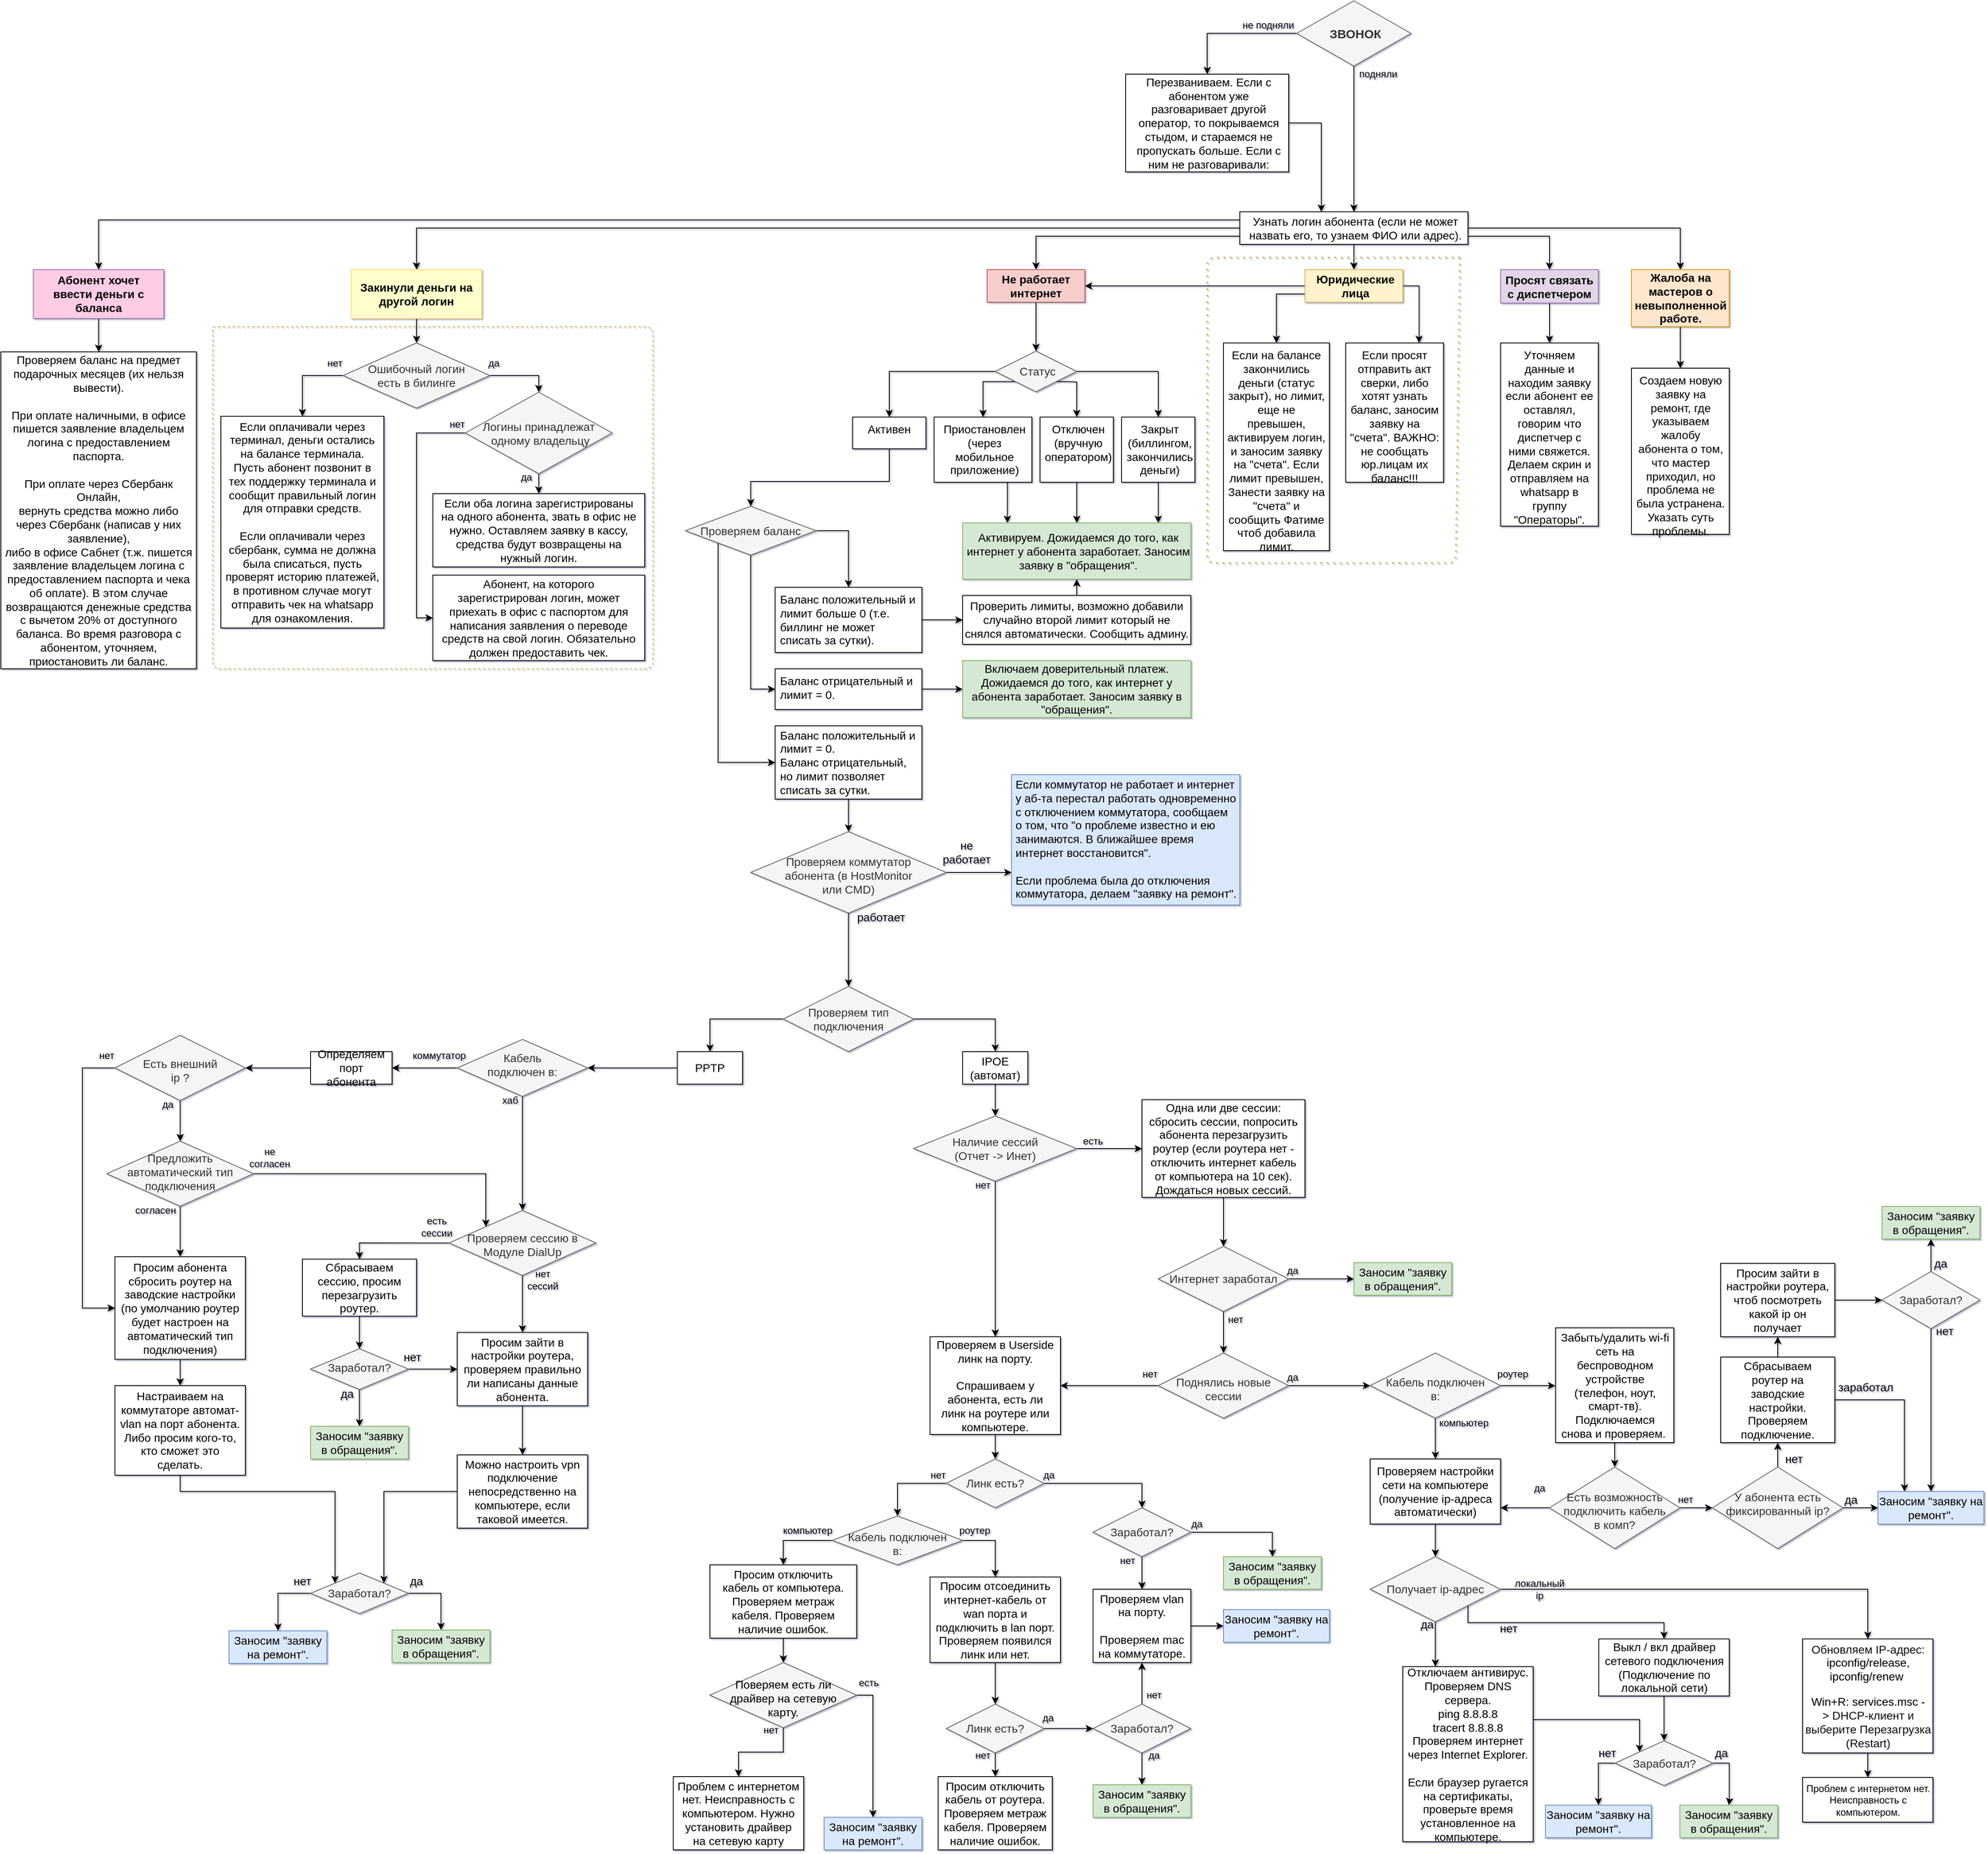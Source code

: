 <mxfile version="14.1.9" type="github"><diagram id="l5ZBlcR7DiGm1sOmmKww" name="Page-1"><mxGraphModel dx="6261" dy="5021" grid="1" gridSize="5" guides="1" tooltips="1" connect="1" arrows="1" fold="1" page="1" pageScale="1" pageWidth="827" pageHeight="1169" background="none" math="0" shadow="1"><root><mxCell id="0"/><mxCell id="1" parent="0"/><mxCell id="FkG_YggngzE0afjaAWnN-20" style="edgeStyle=orthogonalEdgeStyle;rounded=0;orthogonalLoop=1;jettySize=auto;html=1;exitX=0;exitY=0.75;exitDx=0;exitDy=0;entryX=0.5;entryY=0;entryDx=0;entryDy=0;fontSize=14;strokeWidth=1;spacingLeft=4;align=center;" parent="1" source="FkG_YggngzE0afjaAWnN-4" target="FkG_YggngzE0afjaAWnN-12" edge="1"><mxGeometry relative="1" as="geometry"/></mxCell><mxCell id="FkG_YggngzE0afjaAWnN-29" style="edgeStyle=orthogonalEdgeStyle;rounded=0;orthogonalLoop=1;jettySize=auto;html=1;exitX=1;exitY=0.5;exitDx=0;exitDy=0;entryX=0.5;entryY=0;entryDx=0;entryDy=0;fontSize=14;strokeWidth=1;spacingLeft=4;align=center;" parent="1" source="FkG_YggngzE0afjaAWnN-4" target="FkG_YggngzE0afjaAWnN-15" edge="1"><mxGeometry relative="1" as="geometry"/></mxCell><mxCell id="FkG_YggngzE0afjaAWnN-31" style="edgeStyle=orthogonalEdgeStyle;rounded=0;orthogonalLoop=1;jettySize=auto;html=1;exitX=1;exitY=0.75;exitDx=0;exitDy=0;entryX=0.5;entryY=0;entryDx=0;entryDy=0;fontSize=14;strokeWidth=1;spacingLeft=4;align=center;" parent="1" source="FkG_YggngzE0afjaAWnN-4" target="FkG_YggngzE0afjaAWnN-14" edge="1"><mxGeometry relative="1" as="geometry"/></mxCell><mxCell id="HhnLKfq-DwzUhI_COTXX-2" style="edgeStyle=orthogonalEdgeStyle;rounded=0;orthogonalLoop=1;jettySize=auto;html=1;exitX=0.5;exitY=1;exitDx=0;exitDy=0;strokeWidth=1;fontSize=14;spacingLeft=4;align=center;" parent="1" source="FkG_YggngzE0afjaAWnN-4" target="FkG_YggngzE0afjaAWnN-13" edge="1"><mxGeometry relative="1" as="geometry"/></mxCell><mxCell id="32l72gomUj4s3MXBXdzo-161" style="edgeStyle=orthogonalEdgeStyle;rounded=0;orthogonalLoop=1;jettySize=auto;html=1;exitX=0;exitY=0.5;exitDx=0;exitDy=0;entryX=0.5;entryY=0;entryDx=0;entryDy=0;" parent="1" source="FkG_YggngzE0afjaAWnN-4" target="lI__ySasLfPIUANNURA1-110" edge="1"><mxGeometry relative="1" as="geometry"><mxPoint x="-1144.143" y="-2000" as="targetPoint"/></mxGeometry></mxCell><mxCell id="32l72gomUj4s3MXBXdzo-162" style="edgeStyle=orthogonalEdgeStyle;rounded=0;orthogonalLoop=1;jettySize=auto;html=1;exitX=0;exitY=0.25;exitDx=0;exitDy=0;entryX=0.5;entryY=0;entryDx=0;entryDy=0;" parent="1" source="FkG_YggngzE0afjaAWnN-4" target="lI__ySasLfPIUANNURA1-129" edge="1"><mxGeometry relative="1" as="geometry"><mxPoint x="-1540.333" y="-2000" as="targetPoint"/></mxGeometry></mxCell><mxCell id="FkG_YggngzE0afjaAWnN-4" value="Узнать логин абонента (если не может назвать его, то узнаем&amp;nbsp;ФИО или адрес)." style="rounded=0;whiteSpace=wrap;html=1;fontSize=14;strokeWidth=1;spacingLeft=4;align=center;" parent="1" vertex="1"><mxGeometry x="-120" y="-2051" width="280" height="40" as="geometry"/></mxCell><mxCell id="HhnLKfq-DwzUhI_COTXX-10" style="edgeStyle=orthogonalEdgeStyle;rounded=0;orthogonalLoop=1;jettySize=auto;html=1;exitX=1;exitY=0.5;exitDx=0;exitDy=0;strokeWidth=1;fontSize=12;spacingLeft=4;align=center;" parent="1" source="FkG_YggngzE0afjaAWnN-5" edge="1"><mxGeometry relative="1" as="geometry"><mxPoint x="-20" y="-2051" as="targetPoint"/><Array as="points"><mxPoint x="-20" y="-2160"/><mxPoint x="-20" y="-2051"/></Array></mxGeometry></mxCell><mxCell id="FkG_YggngzE0afjaAWnN-5" value="Перезваниваем. Если с абонентом уже разговаривает другой оператор, то покрываемся стыдом, и стараемся не пропускать больше. Если с ним не разговаривали:" style="rounded=0;whiteSpace=wrap;html=1;fontSize=14;strokeWidth=1;spacingLeft=4;align=center;" parent="1" vertex="1"><mxGeometry x="-260" y="-2220" width="200" height="120" as="geometry"/></mxCell><mxCell id="HhnLKfq-DwzUhI_COTXX-79" style="edgeStyle=orthogonalEdgeStyle;rounded=0;orthogonalLoop=1;jettySize=auto;html=1;exitX=0.5;exitY=1;exitDx=0;exitDy=0;entryX=0.5;entryY=0;entryDx=0;entryDy=0;strokeWidth=1;fontSize=14;align=center;" parent="1" source="FkG_YggngzE0afjaAWnN-12" target="HhnLKfq-DwzUhI_COTXX-15" edge="1"><mxGeometry relative="1" as="geometry"/></mxCell><mxCell id="FkG_YggngzE0afjaAWnN-12" value="Не работает интернет" style="rounded=0;whiteSpace=wrap;html=1;fontSize=14;strokeWidth=1;spacingLeft=4;align=center;labelBackgroundColor=none;labelBorderColor=none;spacing=2;spacingRight=4;fillColor=#f8cecc;strokeColor=#b85450;fontStyle=1" parent="1" vertex="1"><mxGeometry x="-430" y="-1980" width="120" height="40" as="geometry"/></mxCell><mxCell id="FkG_YggngzE0afjaAWnN-38" style="edgeStyle=orthogonalEdgeStyle;rounded=0;orthogonalLoop=1;jettySize=auto;html=1;exitX=1;exitY=0.5;exitDx=0;exitDy=0;entryX=0.75;entryY=0;entryDx=0;entryDy=0;fontSize=14;strokeWidth=1;spacingLeft=4;align=center;" parent="1" source="FkG_YggngzE0afjaAWnN-13" target="FkG_YggngzE0afjaAWnN-26" edge="1"><mxGeometry relative="1" as="geometry"/></mxCell><mxCell id="FkG_YggngzE0afjaAWnN-42" style="edgeStyle=orthogonalEdgeStyle;rounded=0;orthogonalLoop=1;jettySize=auto;html=1;exitX=0;exitY=0.5;exitDx=0;exitDy=0;entryX=1;entryY=0.5;entryDx=0;entryDy=0;fontSize=14;strokeWidth=1;spacingLeft=4;align=center;" parent="1" source="FkG_YggngzE0afjaAWnN-13" target="FkG_YggngzE0afjaAWnN-12" edge="1"><mxGeometry relative="1" as="geometry"/></mxCell><mxCell id="FkG_YggngzE0afjaAWnN-94" style="edgeStyle=orthogonalEdgeStyle;rounded=0;orthogonalLoop=1;jettySize=auto;html=1;exitX=0;exitY=0.75;exitDx=0;exitDy=0;entryX=0.5;entryY=0;entryDx=0;entryDy=0;fontSize=14;strokeWidth=1;spacingLeft=4;align=center;" parent="1" source="FkG_YggngzE0afjaAWnN-13" target="FkG_YggngzE0afjaAWnN-36" edge="1"><mxGeometry relative="1" as="geometry"/></mxCell><mxCell id="FkG_YggngzE0afjaAWnN-13" value="Юридические&lt;br&gt;лица" style="rounded=0;whiteSpace=wrap;html=1;fontSize=14;strokeWidth=1;spacingLeft=4;align=center;labelBackgroundColor=none;horizontal=1;spacing=2;fillColor=#fff2cc;strokeColor=#d6b656;fontStyle=1" parent="1" vertex="1"><mxGeometry x="-40" y="-1980" width="120" height="40" as="geometry"/></mxCell><mxCell id="FkG_YggngzE0afjaAWnN-32" style="edgeStyle=orthogonalEdgeStyle;rounded=0;orthogonalLoop=1;jettySize=auto;html=1;entryX=0.5;entryY=0;entryDx=0;entryDy=0;fontSize=14;strokeWidth=1;spacingLeft=4;align=center;" parent="1" source="FkG_YggngzE0afjaAWnN-14" target="FkG_YggngzE0afjaAWnN-24" edge="1"><mxGeometry relative="1" as="geometry"/></mxCell><mxCell id="FkG_YggngzE0afjaAWnN-14" value="Просят связать с диспетчером" style="rounded=0;whiteSpace=wrap;html=1;fontSize=14;strokeWidth=1;spacingLeft=4;align=center;spacingRight=4;labelBackgroundColor=none;fillColor=#e1d5e7;strokeColor=#9673a6;fontStyle=1" parent="1" vertex="1"><mxGeometry x="200" y="-1980" width="120" height="41" as="geometry"/></mxCell><mxCell id="FkG_YggngzE0afjaAWnN-30" style="edgeStyle=orthogonalEdgeStyle;rounded=0;orthogonalLoop=1;jettySize=auto;html=1;exitX=0.5;exitY=1;exitDx=0;exitDy=0;entryX=0.5;entryY=0;entryDx=0;entryDy=0;fontSize=14;strokeWidth=1;spacingLeft=4;align=center;" parent="1" source="FkG_YggngzE0afjaAWnN-15" target="FkG_YggngzE0afjaAWnN-22" edge="1"><mxGeometry relative="1" as="geometry"/></mxCell><mxCell id="FkG_YggngzE0afjaAWnN-15" value="Жалоба на мастеров о невыполненной работе." style="rounded=0;whiteSpace=wrap;html=1;fontSize=14;strokeWidth=1;spacingLeft=4;align=center;labelBackgroundColor=none;spacingRight=4;fillColor=#ffe6cc;strokeColor=#d79b00;fontStyle=1" parent="1" vertex="1"><mxGeometry x="360.5" y="-1980" width="120" height="70" as="geometry"/></mxCell><mxCell id="FkG_YggngzE0afjaAWnN-22" value="Создаем новую заявку на ремонт, где указываем жалобу абонента о том, что мастер приходил, но проблема не была устранена. Указать суть проблемы." style="rounded=0;whiteSpace=wrap;html=1;fontSize=14;strokeWidth=1;spacingLeft=4;align=center;verticalAlign=top;spacingRight=4;" parent="1" vertex="1"><mxGeometry x="360.5" y="-1859" width="120" height="204" as="geometry"/></mxCell><mxCell id="FkG_YggngzE0afjaAWnN-24" value="Уточняем данные и находим заявку если абонент ее оставлял, говорим что диспетчер с ними свяжется. Делаем скрин и отправляем на whatsapp в группу &quot;Операторы&quot;." style="rounded=0;whiteSpace=wrap;html=1;fontSize=14;strokeWidth=1;spacingLeft=4;align=center;verticalAlign=top;spacingRight=4;" parent="1" vertex="1"><mxGeometry x="200" y="-1890" width="120" height="225" as="geometry"/></mxCell><mxCell id="FkG_YggngzE0afjaAWnN-26" value="Если просят отправить акт сверки, либо хотят узнать баланс, заносим заявку на &quot;счета&quot;. ВАЖНО: не сообщать юр.лицам их баланс!!!" style="rounded=0;whiteSpace=wrap;html=1;fontSize=14;strokeWidth=1;spacingLeft=4;align=center;verticalAlign=top;spacingRight=4;" parent="1" vertex="1"><mxGeometry x="10" y="-1890" width="120" height="171" as="geometry"/></mxCell><mxCell id="FkG_YggngzE0afjaAWnN-36" value="Если на балансе закончились деньги (статус закрыт), но лимит, еще не превышен, активируем логин, и заносим заявку на &quot;счета&quot;. Если лимит превышен, Занести заявку на &quot;счета&quot; и сообщить Фатиме чтоб добавила лимит." style="rounded=0;whiteSpace=wrap;html=1;fontSize=14;strokeWidth=1;spacingLeft=4;align=center;verticalAlign=top;spacingRight=4;" parent="1" vertex="1"><mxGeometry x="-140" y="-1890" width="130" height="255" as="geometry"/></mxCell><mxCell id="32l72gomUj4s3MXBXdzo-158" style="edgeStyle=orthogonalEdgeStyle;rounded=0;orthogonalLoop=1;jettySize=auto;html=1;exitX=0;exitY=0.5;exitDx=0;exitDy=0;entryX=1;entryY=0.5;entryDx=0;entryDy=0;" parent="1" source="FkG_YggngzE0afjaAWnN-72" target="32l72gomUj4s3MXBXdzo-115" edge="1"><mxGeometry relative="1" as="geometry"/></mxCell><mxCell id="FkG_YggngzE0afjaAWnN-72" value="PPTP" style="rounded=1;whiteSpace=wrap;html=1;glass=0;fillColor=#ffffff;fontSize=14;strokeWidth=1;arcSize=0;" parent="1" vertex="1"><mxGeometry x="-810" y="-1020" width="80" height="40" as="geometry"/></mxCell><mxCell id="HhnLKfq-DwzUhI_COTXX-83" style="edgeStyle=orthogonalEdgeStyle;rounded=0;orthogonalLoop=1;jettySize=auto;html=1;exitX=0.5;exitY=1;exitDx=0;exitDy=0;entryX=0.5;entryY=0;entryDx=0;entryDy=0;strokeWidth=1;fontSize=14;align=center;" parent="1" source="FkG_YggngzE0afjaAWnN-73" target="HhnLKfq-DwzUhI_COTXX-81" edge="1"><mxGeometry relative="1" as="geometry"/></mxCell><mxCell id="FkG_YggngzE0afjaAWnN-73" value="IPOE&lt;br style=&quot;font-size: 14px;&quot;&gt;(автомат)" style="rounded=1;whiteSpace=wrap;html=1;glass=0;fillColor=#ffffff;fontSize=14;strokeWidth=1;align=center;arcSize=0;" parent="1" vertex="1"><mxGeometry x="-460" y="-1020" width="80" height="40" as="geometry"/></mxCell><mxCell id="HhnLKfq-DwzUhI_COTXX-34" style="edgeStyle=orthogonalEdgeStyle;rounded=0;orthogonalLoop=1;jettySize=auto;html=1;exitX=0;exitY=0.5;exitDx=0;exitDy=0;entryX=0.5;entryY=0;entryDx=0;entryDy=0;strokeWidth=1;fontSize=14;spacingLeft=4;align=center;" parent="1" source="HhnLKfq-DwzUhI_COTXX-15" target="HhnLKfq-DwzUhI_COTXX-23" edge="1"><mxGeometry relative="1" as="geometry"/></mxCell><mxCell id="HhnLKfq-DwzUhI_COTXX-37" style="edgeStyle=orthogonalEdgeStyle;rounded=0;orthogonalLoop=1;jettySize=auto;html=1;exitX=1;exitY=0.5;exitDx=0;exitDy=0;entryX=0.5;entryY=0;entryDx=0;entryDy=0;strokeWidth=1;fontSize=14;spacingLeft=4;align=center;" parent="1" source="HhnLKfq-DwzUhI_COTXX-15" target="HhnLKfq-DwzUhI_COTXX-26" edge="1"><mxGeometry relative="1" as="geometry"/></mxCell><mxCell id="HhnLKfq-DwzUhI_COTXX-38" style="edgeStyle=orthogonalEdgeStyle;rounded=0;orthogonalLoop=1;jettySize=auto;html=1;exitX=1;exitY=1;exitDx=0;exitDy=0;entryX=0.5;entryY=0;entryDx=0;entryDy=0;strokeWidth=1;fontSize=14;spacingLeft=4;align=center;" parent="1" source="HhnLKfq-DwzUhI_COTXX-15" target="HhnLKfq-DwzUhI_COTXX-25" edge="1"><mxGeometry relative="1" as="geometry"><Array as="points"><mxPoint x="-330" y="-1842"/><mxPoint x="-325" y="-1842"/></Array></mxGeometry></mxCell><mxCell id="MLr-eJfb5yB56fihQFBB-10" style="edgeStyle=orthogonalEdgeStyle;rounded=0;orthogonalLoop=1;jettySize=auto;html=1;exitX=0;exitY=1;exitDx=0;exitDy=0;entryX=0.5;entryY=0;entryDx=0;entryDy=0;fontSize=14;" parent="1" source="HhnLKfq-DwzUhI_COTXX-15" target="HhnLKfq-DwzUhI_COTXX-24" edge="1"><mxGeometry relative="1" as="geometry"><Array as="points"><mxPoint x="-435" y="-1842"/></Array></mxGeometry></mxCell><mxCell id="HhnLKfq-DwzUhI_COTXX-15" value="Статус" style="rhombus;whiteSpace=wrap;html=1;strokeWidth=1;fontSize=14;align=center;spacingLeft=4;fillColor=#f5f5f5;strokeColor=#666666;fontColor=#333333;" parent="1" vertex="1"><mxGeometry x="-420" y="-1880" width="100" height="50" as="geometry"/></mxCell><mxCell id="HhnLKfq-DwzUhI_COTXX-19" style="edgeStyle=orthogonalEdgeStyle;rounded=0;orthogonalLoop=1;jettySize=auto;html=1;exitX=0;exitY=0.5;exitDx=0;exitDy=0;entryX=0.5;entryY=0;entryDx=0;entryDy=0;strokeWidth=1;fontSize=15;spacingLeft=4;align=center;" parent="1" source="HhnLKfq-DwzUhI_COTXX-18" target="FkG_YggngzE0afjaAWnN-5" edge="1"><mxGeometry relative="1" as="geometry"/></mxCell><mxCell id="HhnLKfq-DwzUhI_COTXX-20" style="edgeStyle=orthogonalEdgeStyle;rounded=0;orthogonalLoop=1;jettySize=auto;html=1;exitX=0.5;exitY=1;exitDx=0;exitDy=0;entryX=0.5;entryY=0;entryDx=0;entryDy=0;strokeWidth=1;fontSize=15;spacingLeft=4;align=center;" parent="1" source="HhnLKfq-DwzUhI_COTXX-18" target="FkG_YggngzE0afjaAWnN-4" edge="1"><mxGeometry relative="1" as="geometry"/></mxCell><mxCell id="HhnLKfq-DwzUhI_COTXX-18" value="ЗВОНОК" style="rhombus;whiteSpace=wrap;html=1;strokeWidth=1;fontSize=15;align=center;fontStyle=1;spacingLeft=4;labelBackgroundColor=none;spacingTop=0;labelBorderColor=none;fillColor=#f5f5f5;strokeColor=#666666;fontColor=#333333;" parent="1" vertex="1"><mxGeometry x="-50" y="-2310" width="140" height="80" as="geometry"/></mxCell><mxCell id="Be2UR8iV8GaN-jZLQde--5" style="edgeStyle=orthogonalEdgeStyle;rounded=0;orthogonalLoop=1;jettySize=auto;html=1;exitX=0.5;exitY=1;exitDx=0;exitDy=0;entryX=0.5;entryY=0;entryDx=0;entryDy=0;" parent="1" source="HhnLKfq-DwzUhI_COTXX-23" target="HhnLKfq-DwzUhI_COTXX-40" edge="1"><mxGeometry relative="1" as="geometry"><Array as="points"><mxPoint x="-550" y="-1720"/><mxPoint x="-720" y="-1720"/></Array></mxGeometry></mxCell><mxCell id="HhnLKfq-DwzUhI_COTXX-23" value="Активен" style="rounded=0;whiteSpace=wrap;html=1;strokeWidth=1;fontSize=14;align=center;spacingLeft=4;spacingRight=4;spacingTop=0;verticalAlign=top;" parent="1" vertex="1"><mxGeometry x="-595" y="-1799" width="90" height="39" as="geometry"/></mxCell><mxCell id="MLr-eJfb5yB56fihQFBB-7" style="edgeStyle=orthogonalEdgeStyle;rounded=0;orthogonalLoop=1;jettySize=auto;html=1;exitX=0.75;exitY=1;exitDx=0;exitDy=0;fontSize=14;entryX=0.196;entryY=0;entryDx=0;entryDy=0;entryPerimeter=0;" parent="1" source="HhnLKfq-DwzUhI_COTXX-24" target="HhnLKfq-DwzUhI_COTXX-27" edge="1"><mxGeometry relative="1" as="geometry"><mxPoint x="-405" y="-1545" as="targetPoint"/></mxGeometry></mxCell><mxCell id="HhnLKfq-DwzUhI_COTXX-24" value="Приостановлен&lt;br style=&quot;font-size: 14px;&quot;&gt;&lt;div style=&quot;font-size: 14px;&quot;&gt;&lt;span style=&quot;font-size: 14px;&quot;&gt;(через мобильное приложение&lt;/span&gt;&lt;span style=&quot;font-size: 14px;&quot;&gt;)&lt;/span&gt;&lt;/div&gt;" style="rounded=0;whiteSpace=wrap;html=1;strokeWidth=1;fontSize=14;align=center;verticalAlign=top;spacingLeft=4;" parent="1" vertex="1"><mxGeometry x="-495" y="-1799" width="120" height="80" as="geometry"/></mxCell><mxCell id="MLr-eJfb5yB56fihQFBB-8" style="edgeStyle=orthogonalEdgeStyle;rounded=0;orthogonalLoop=1;jettySize=auto;html=1;exitX=0.5;exitY=1;exitDx=0;exitDy=0;fontSize=14;entryX=0.5;entryY=0;entryDx=0;entryDy=0;" parent="1" source="HhnLKfq-DwzUhI_COTXX-25" target="HhnLKfq-DwzUhI_COTXX-27" edge="1"><mxGeometry relative="1" as="geometry"><mxPoint x="-325" y="-1550" as="targetPoint"/></mxGeometry></mxCell><mxCell id="HhnLKfq-DwzUhI_COTXX-25" value="Отключен&lt;br style=&quot;font-size: 14px;&quot;&gt;(вручную оператором)" style="rounded=0;whiteSpace=wrap;html=1;strokeWidth=1;fontSize=14;align=center;verticalAlign=top;spacingLeft=4;" parent="1" vertex="1"><mxGeometry x="-365" y="-1799" width="90" height="80" as="geometry"/></mxCell><mxCell id="MLr-eJfb5yB56fihQFBB-9" style="edgeStyle=orthogonalEdgeStyle;rounded=0;orthogonalLoop=1;jettySize=auto;html=1;exitX=0.5;exitY=1;exitDx=0;exitDy=0;fontSize=14;entryX=0.857;entryY=0;entryDx=0;entryDy=0;entryPerimeter=0;" parent="1" source="HhnLKfq-DwzUhI_COTXX-26" target="HhnLKfq-DwzUhI_COTXX-27" edge="1"><mxGeometry relative="1" as="geometry"><mxPoint x="-220" y="-1545" as="targetPoint"/></mxGeometry></mxCell><mxCell id="HhnLKfq-DwzUhI_COTXX-26" value="Закрыт&lt;br style=&quot;font-size: 14px;&quot;&gt;(биллингом, закончились деньги)" style="rounded=0;whiteSpace=wrap;html=1;strokeWidth=1;fontSize=14;align=center;verticalAlign=top;spacingLeft=4;" parent="1" vertex="1"><mxGeometry x="-265" y="-1799" width="90" height="80" as="geometry"/></mxCell><mxCell id="HhnLKfq-DwzUhI_COTXX-27" value="&lt;span style=&quot;font-size: 14px&quot;&gt;Активируем. Дожидаемся до того, как интернет у абонента заработает. Заносим заявку в &quot;обращения&quot;.&lt;/span&gt;" style="rounded=0;whiteSpace=wrap;html=1;strokeWidth=1;fontSize=14;align=center;spacingLeft=4;fillColor=#d5e8d4;strokeColor=#82b366;" parent="1" vertex="1"><mxGeometry x="-460" y="-1669" width="280" height="69" as="geometry"/></mxCell><mxCell id="HhnLKfq-DwzUhI_COTXX-56" style="edgeStyle=orthogonalEdgeStyle;rounded=0;orthogonalLoop=1;jettySize=auto;html=1;exitX=0.5;exitY=1;exitDx=0;exitDy=0;entryX=0;entryY=0.5;entryDx=0;entryDy=0;strokeWidth=1;fontSize=14;align=center;" parent="1" source="HhnLKfq-DwzUhI_COTXX-40" target="HhnLKfq-DwzUhI_COTXX-54" edge="1"><mxGeometry relative="1" as="geometry"/></mxCell><mxCell id="HhnLKfq-DwzUhI_COTXX-57" style="edgeStyle=orthogonalEdgeStyle;rounded=0;orthogonalLoop=1;jettySize=auto;html=1;exitX=0;exitY=1;exitDx=0;exitDy=0;entryX=0;entryY=0.5;entryDx=0;entryDy=0;strokeWidth=1;fontSize=14;align=center;" parent="1" source="HhnLKfq-DwzUhI_COTXX-40" target="HhnLKfq-DwzUhI_COTXX-42" edge="1"><mxGeometry relative="1" as="geometry"/></mxCell><mxCell id="HhnLKfq-DwzUhI_COTXX-59" style="edgeStyle=orthogonalEdgeStyle;rounded=0;orthogonalLoop=1;jettySize=auto;html=1;exitX=1;exitY=0.5;exitDx=0;exitDy=0;entryX=0.5;entryY=0;entryDx=0;entryDy=0;strokeWidth=1;fontSize=14;align=center;" parent="1" source="HhnLKfq-DwzUhI_COTXX-40" target="HhnLKfq-DwzUhI_COTXX-43" edge="1"><mxGeometry relative="1" as="geometry"/></mxCell><mxCell id="HhnLKfq-DwzUhI_COTXX-40" value="Проверяем баланс" style="rhombus;whiteSpace=wrap;html=1;strokeWidth=1;fontSize=14;align=center;fillColor=#f5f5f5;strokeColor=#666666;fontColor=#333333;" parent="1" vertex="1"><mxGeometry x="-800" y="-1689.5" width="160" height="60" as="geometry"/></mxCell><mxCell id="HhnLKfq-DwzUhI_COTXX-63" style="edgeStyle=orthogonalEdgeStyle;rounded=0;orthogonalLoop=1;jettySize=auto;html=1;exitX=0.5;exitY=1;exitDx=0;exitDy=0;entryX=0.5;entryY=0;entryDx=0;entryDy=0;strokeWidth=1;fontSize=14;align=center;" parent="1" source="HhnLKfq-DwzUhI_COTXX-42" target="HhnLKfq-DwzUhI_COTXX-62" edge="1"><mxGeometry relative="1" as="geometry"/></mxCell><mxCell id="HhnLKfq-DwzUhI_COTXX-42" value="&lt;span style=&quot;font-size: 14px&quot;&gt;Баланс положительный и лимит = 0.&lt;/span&gt;&lt;br style=&quot;font-size: 14px&quot;&gt;&lt;span style=&quot;font-size: 14px&quot;&gt;Баланс отрицательный, но лимит позволяет списать за сутки.&lt;/span&gt;" style="rounded=0;whiteSpace=wrap;html=1;strokeWidth=1;fontSize=14;align=left;spacingLeft=4;" parent="1" vertex="1"><mxGeometry x="-690" y="-1420" width="180" height="90" as="geometry"/></mxCell><mxCell id="MLr-eJfb5yB56fihQFBB-4" style="edgeStyle=orthogonalEdgeStyle;rounded=0;orthogonalLoop=1;jettySize=auto;html=1;exitX=1;exitY=0.5;exitDx=0;exitDy=0;entryX=0;entryY=0.5;entryDx=0;entryDy=0;" parent="1" source="HhnLKfq-DwzUhI_COTXX-43" target="MLr-eJfb5yB56fihQFBB-3" edge="1"><mxGeometry relative="1" as="geometry"/></mxCell><mxCell id="HhnLKfq-DwzUhI_COTXX-43" value="&lt;span style=&quot;font-size: 14px&quot;&gt;Баланс положительный и лимит больше 0 (т.е. биллинг не может списать за сутки).&lt;/span&gt;" style="rounded=0;whiteSpace=wrap;html=1;strokeWidth=1;fontSize=14;align=left;spacingLeft=4;verticalAlign=top;spacingRight=4;" parent="1" vertex="1"><mxGeometry x="-690" y="-1590" width="180" height="80" as="geometry"/></mxCell><mxCell id="HhnLKfq-DwzUhI_COTXX-61" style="edgeStyle=orthogonalEdgeStyle;rounded=0;orthogonalLoop=1;jettySize=auto;html=1;exitX=1;exitY=0.5;exitDx=0;exitDy=0;entryX=0;entryY=0.5;entryDx=0;entryDy=0;strokeWidth=1;fontSize=14;align=center;" parent="1" source="HhnLKfq-DwzUhI_COTXX-54" target="HhnLKfq-DwzUhI_COTXX-60" edge="1"><mxGeometry relative="1" as="geometry"/></mxCell><mxCell id="HhnLKfq-DwzUhI_COTXX-54" value="&lt;span style=&quot;font-size: 14px&quot;&gt;Баланс отрицательный и лимит = 0.&lt;/span&gt;" style="rounded=0;whiteSpace=wrap;html=1;strokeWidth=1;fontSize=14;align=left;spacingLeft=4;verticalAlign=top;" parent="1" vertex="1"><mxGeometry x="-690" y="-1490" width="180" height="50" as="geometry"/></mxCell><mxCell id="HhnLKfq-DwzUhI_COTXX-60" value="&lt;span style=&quot;font-size: 14px&quot;&gt;Включаем доверительный платеж. Дожидаемся до того, как интернет у абонента заработает. Заносим заявку в &quot;обращения&quot;.&lt;/span&gt;" style="rounded=0;whiteSpace=wrap;html=1;strokeWidth=1;fontSize=14;align=center;spacingLeft=4;spacing=0;spacingRight=4;fillColor=#d5e8d4;strokeColor=#82b366;" parent="1" vertex="1"><mxGeometry x="-460" y="-1500" width="280" height="70" as="geometry"/></mxCell><mxCell id="HhnLKfq-DwzUhI_COTXX-65" style="edgeStyle=orthogonalEdgeStyle;rounded=0;orthogonalLoop=1;jettySize=auto;html=1;exitX=1;exitY=0.5;exitDx=0;exitDy=0;entryX=0;entryY=0.75;entryDx=0;entryDy=0;strokeWidth=1;fontSize=14;align=center;" parent="1" source="HhnLKfq-DwzUhI_COTXX-62" target="HhnLKfq-DwzUhI_COTXX-64" edge="1"><mxGeometry relative="1" as="geometry"/></mxCell><mxCell id="HhnLKfq-DwzUhI_COTXX-62" value="Проверяем коммутатор&lt;br style=&quot;font-size: 14px;&quot;&gt;абонента (в HostMonitor&lt;br style=&quot;font-size: 14px;&quot;&gt;или CMD)" style="rhombus;whiteSpace=wrap;html=1;strokeWidth=1;fontSize=14;align=center;verticalAlign=middle;spacingTop=8;fillColor=#f5f5f5;strokeColor=#666666;fontColor=#333333;" parent="1" vertex="1"><mxGeometry x="-720" y="-1290" width="240" height="100" as="geometry"/></mxCell><mxCell id="HhnLKfq-DwzUhI_COTXX-64" value="&lt;div style=&quot;text-align: left; font-size: 14px;&quot;&gt;&lt;span style=&quot;font-size: 14px&quot;&gt;Если коммутатор не работает и интернет у аб-та перестал работать одновременно с отключением коммутатора, сообщаем о том, что &quot;о проблеме известно и ею занимаются. В ближайшее время интернет восстановится&quot;.&amp;nbsp;&lt;/span&gt;&lt;/div&gt;&lt;div style=&quot;text-align: left; font-size: 14px;&quot;&gt;&lt;span style=&quot;font-size: 14px&quot;&gt;&lt;br style=&quot;font-size: 14px;&quot;&gt;&lt;/span&gt;&lt;/div&gt;&lt;span style=&quot;font-size: 14px&quot;&gt;&lt;div style=&quot;text-align: left; font-size: 14px;&quot;&gt;&lt;span style=&quot;font-size: 14px;&quot;&gt;Если проблема была до отключения коммутатора, делаем &quot;заявку на ремонт&quot;.&lt;/span&gt;&lt;/div&gt;&lt;/span&gt;" style="rounded=0;whiteSpace=wrap;html=1;strokeWidth=1;fontSize=14;align=center;spacingLeft=4;spacingBottom=2;spacingRight=2;fillColor=#dae8fc;strokeColor=#6c8ebf;" parent="1" vertex="1"><mxGeometry x="-400" y="-1360" width="280" height="160" as="geometry"/></mxCell><mxCell id="HhnLKfq-DwzUhI_COTXX-67" value="" style="endArrow=classic;html=1;strokeWidth=1;fontSize=14;align=center;exitX=0.5;exitY=1;exitDx=0;exitDy=0;entryX=0.5;entryY=0;entryDx=0;entryDy=0;" parent="1" source="HhnLKfq-DwzUhI_COTXX-62" target="HhnLKfq-DwzUhI_COTXX-72" edge="1"><mxGeometry relative="1" as="geometry"><mxPoint x="-560" y="-1139" as="sourcePoint"/><mxPoint x="-600" y="-1139" as="targetPoint"/></mxGeometry></mxCell><mxCell id="HhnLKfq-DwzUhI_COTXX-78" style="edgeStyle=orthogonalEdgeStyle;rounded=0;orthogonalLoop=1;jettySize=auto;html=1;exitX=1;exitY=0.5;exitDx=0;exitDy=0;entryX=0.5;entryY=0;entryDx=0;entryDy=0;strokeWidth=1;fontSize=14;align=center;" parent="1" source="HhnLKfq-DwzUhI_COTXX-72" target="FkG_YggngzE0afjaAWnN-73" edge="1"><mxGeometry relative="1" as="geometry"/></mxCell><mxCell id="MLr-eJfb5yB56fihQFBB-1" style="edgeStyle=orthogonalEdgeStyle;rounded=0;orthogonalLoop=1;jettySize=auto;html=1;exitX=0;exitY=0.5;exitDx=0;exitDy=0;entryX=0.5;entryY=0;entryDx=0;entryDy=0;" parent="1" source="HhnLKfq-DwzUhI_COTXX-72" target="FkG_YggngzE0afjaAWnN-72" edge="1"><mxGeometry relative="1" as="geometry"/></mxCell><mxCell id="HhnLKfq-DwzUhI_COTXX-72" value="Проверяем тип&lt;br style=&quot;font-size: 14px;&quot;&gt;подключения" style="rhombus;whiteSpace=wrap;html=1;strokeWidth=1;fontSize=14;align=center;fillColor=#f5f5f5;strokeColor=#666666;fontColor=#333333;" parent="1" vertex="1"><mxGeometry x="-680" y="-1100" width="160" height="80" as="geometry"/></mxCell><mxCell id="HhnLKfq-DwzUhI_COTXX-87" style="edgeStyle=orthogonalEdgeStyle;rounded=0;orthogonalLoop=1;jettySize=auto;html=1;exitX=0.5;exitY=1;exitDx=0;exitDy=0;entryX=0.5;entryY=0;entryDx=0;entryDy=0;strokeWidth=1;fontSize=14;align=center;" parent="1" source="HhnLKfq-DwzUhI_COTXX-81" target="kbHAk_y5HVWALuFmDVmm-21" edge="1"><mxGeometry relative="1" as="geometry"><mxPoint x="-420" y="-801" as="targetPoint"/></mxGeometry></mxCell><mxCell id="HhnLKfq-DwzUhI_COTXX-89" style="edgeStyle=orthogonalEdgeStyle;rounded=0;orthogonalLoop=1;jettySize=auto;html=1;exitX=1;exitY=0.5;exitDx=0;exitDy=0;entryX=0;entryY=0.5;entryDx=0;entryDy=0;strokeWidth=1;fontSize=14;align=center;" parent="1" source="HhnLKfq-DwzUhI_COTXX-81" target="HhnLKfq-DwzUhI_COTXX-88" edge="1"><mxGeometry relative="1" as="geometry"/></mxCell><mxCell id="HhnLKfq-DwzUhI_COTXX-81" value="Наличие сессий&lt;br style=&quot;font-size: 14px;&quot;&gt;(Отчет -&amp;gt; Инет)" style="rhombus;whiteSpace=wrap;html=1;strokeWidth=1;fontSize=14;align=center;fillColor=#f5f5f5;strokeColor=#666666;fontColor=#333333;" parent="1" vertex="1"><mxGeometry x="-520" y="-941" width="200" height="80" as="geometry"/></mxCell><mxCell id="kbHAk_y5HVWALuFmDVmm-7" style="edgeStyle=orthogonalEdgeStyle;rounded=0;orthogonalLoop=1;jettySize=auto;html=1;exitX=0.5;exitY=1;exitDx=0;exitDy=0;entryX=0.5;entryY=0;entryDx=0;entryDy=0;" parent="1" source="HhnLKfq-DwzUhI_COTXX-88" target="kbHAk_y5HVWALuFmDVmm-6" edge="1"><mxGeometry relative="1" as="geometry"/></mxCell><mxCell id="HhnLKfq-DwzUhI_COTXX-88" value="Одна или две сессии: &lt;br&gt;сбросить сессии, попросить абонента перезагрузить роутер (если роутера нет - отключить интернет кабель от компьютера на 10 сек). Дождаться новых сессий." style="rounded=0;whiteSpace=wrap;html=1;strokeWidth=1;fontSize=14;align=center;spacingLeft=4;spacingRight=4;" parent="1" vertex="1"><mxGeometry x="-240" y="-961" width="200" height="120" as="geometry"/></mxCell><mxCell id="kbHAk_y5HVWALuFmDVmm-1" value="есть" style="text;html=1;strokeColor=none;fillColor=none;align=center;verticalAlign=middle;whiteSpace=wrap;rounded=0;" parent="1" vertex="1"><mxGeometry x="-320" y="-920" width="40" height="20" as="geometry"/></mxCell><mxCell id="kbHAk_y5HVWALuFmDVmm-2" value="нет" style="text;html=1;strokeColor=none;fillColor=none;align=center;verticalAlign=middle;whiteSpace=wrap;rounded=0;" parent="1" vertex="1"><mxGeometry x="-455" y="-866" width="40" height="20" as="geometry"/></mxCell><mxCell id="kbHAk_y5HVWALuFmDVmm-3" value="" style="endArrow=none;dashed=1;html=1;dashPattern=1 3;strokeWidth=2;fillColor=#fff2cc;strokeColor=#d6b656;" parent="1" edge="1"><mxGeometry width="50" height="50" relative="1" as="geometry"><mxPoint x="150" y="-1995" as="sourcePoint"/><mxPoint x="150" y="-1995" as="targetPoint"/><Array as="points"><mxPoint x="-160" y="-1995"/><mxPoint x="-160" y="-1620"/><mxPoint x="-10" y="-1620"/><mxPoint x="145" y="-1620"/></Array></mxGeometry></mxCell><mxCell id="kbHAk_y5HVWALuFmDVmm-9" style="edgeStyle=orthogonalEdgeStyle;rounded=0;orthogonalLoop=1;jettySize=auto;html=1;exitX=1;exitY=0.5;exitDx=0;exitDy=0;entryX=0;entryY=0.5;entryDx=0;entryDy=0;" parent="1" source="kbHAk_y5HVWALuFmDVmm-6" target="kbHAk_y5HVWALuFmDVmm-8" edge="1"><mxGeometry relative="1" as="geometry"/></mxCell><mxCell id="kbHAk_y5HVWALuFmDVmm-11" style="edgeStyle=orthogonalEdgeStyle;rounded=0;orthogonalLoop=1;jettySize=auto;html=1;exitX=0.5;exitY=1;exitDx=0;exitDy=0;entryX=0.5;entryY=0;entryDx=0;entryDy=0;" parent="1" source="kbHAk_y5HVWALuFmDVmm-6" target="kbHAk_y5HVWALuFmDVmm-10" edge="1"><mxGeometry relative="1" as="geometry"/></mxCell><mxCell id="kbHAk_y5HVWALuFmDVmm-6" value="Интернет заработал" style="rhombus;whiteSpace=wrap;html=1;fontSize=14;fillColor=#f5f5f5;strokeColor=#666666;fontColor=#333333;" parent="1" vertex="1"><mxGeometry x="-220" y="-781" width="160" height="80" as="geometry"/></mxCell><mxCell id="kbHAk_y5HVWALuFmDVmm-8" value="Заносим &quot;заявку в обращения&quot;." style="rounded=0;whiteSpace=wrap;html=1;fontSize=14;fillColor=#d5e8d4;strokeColor=#82b366;" parent="1" vertex="1"><mxGeometry x="20" y="-761" width="120" height="40" as="geometry"/></mxCell><mxCell id="kbHAk_y5HVWALuFmDVmm-22" style="edgeStyle=orthogonalEdgeStyle;rounded=0;sketch=0;orthogonalLoop=1;jettySize=auto;html=1;exitX=0;exitY=0.5;exitDx=0;exitDy=0;entryX=1;entryY=0.5;entryDx=0;entryDy=0;" parent="1" source="kbHAk_y5HVWALuFmDVmm-10" target="kbHAk_y5HVWALuFmDVmm-21" edge="1"><mxGeometry relative="1" as="geometry"/></mxCell><mxCell id="Be2UR8iV8GaN-jZLQde--78" style="edgeStyle=orthogonalEdgeStyle;rounded=0;orthogonalLoop=1;jettySize=auto;html=1;exitX=1;exitY=0.5;exitDx=0;exitDy=0;entryX=0;entryY=0.5;entryDx=0;entryDy=0;" parent="1" source="kbHAk_y5HVWALuFmDVmm-10" target="kbHAk_y5HVWALuFmDVmm-32" edge="1"><mxGeometry relative="1" as="geometry"/></mxCell><mxCell id="kbHAk_y5HVWALuFmDVmm-10" value="Поднялись новые&lt;br style=&quot;font-size: 14px;&quot;&gt;сессии" style="rhombus;whiteSpace=wrap;html=1;fontSize=14;spacingTop=8;fillColor=#f5f5f5;strokeColor=#666666;fontColor=#333333;" parent="1" vertex="1"><mxGeometry x="-220" y="-650" width="160" height="80" as="geometry"/></mxCell><mxCell id="kbHAk_y5HVWALuFmDVmm-12" value="нет" style="text;html=1;strokeColor=none;fillColor=none;align=center;verticalAlign=middle;whiteSpace=wrap;rounded=0;" parent="1" vertex="1"><mxGeometry x="-145" y="-701" width="40" height="20" as="geometry"/></mxCell><mxCell id="kbHAk_y5HVWALuFmDVmm-13" value="да" style="text;html=1;strokeColor=none;fillColor=none;align=center;verticalAlign=middle;whiteSpace=wrap;rounded=0;" parent="1" vertex="1"><mxGeometry x="-75" y="-761" width="40" height="20" as="geometry"/></mxCell><mxCell id="kbHAk_y5HVWALuFmDVmm-14" value="не подняли" style="text;html=1;strokeColor=none;fillColor=none;align=center;verticalAlign=middle;whiteSpace=wrap;rounded=0;sketch=0;" parent="1" vertex="1"><mxGeometry x="-120" y="-2290" width="70" height="20" as="geometry"/></mxCell><mxCell id="kbHAk_y5HVWALuFmDVmm-15" value="подняли" style="text;html=1;strokeColor=none;fillColor=none;align=center;verticalAlign=middle;whiteSpace=wrap;rounded=0;sketch=0;" parent="1" vertex="1"><mxGeometry x="20" y="-2230" width="60" height="20" as="geometry"/></mxCell><mxCell id="kbHAk_y5HVWALuFmDVmm-19" value="да" style="text;html=1;strokeColor=none;fillColor=none;align=center;verticalAlign=middle;whiteSpace=wrap;rounded=0;labelBackgroundColor=none;sketch=0;" parent="1" vertex="1"><mxGeometry x="-75" y="-630" width="40" height="20" as="geometry"/></mxCell><mxCell id="Be2UR8iV8GaN-jZLQde--96" style="edgeStyle=orthogonalEdgeStyle;rounded=0;orthogonalLoop=1;jettySize=auto;html=1;exitX=0.5;exitY=1;exitDx=0;exitDy=0;fontSize=14;entryX=0.5;entryY=0;entryDx=0;entryDy=0;" parent="1" source="kbHAk_y5HVWALuFmDVmm-21" target="Be2UR8iV8GaN-jZLQde--81" edge="1"><mxGeometry relative="1" as="geometry"><mxPoint x="-385.056" y="-530" as="targetPoint"/></mxGeometry></mxCell><mxCell id="kbHAk_y5HVWALuFmDVmm-21" value="Проверяем в Userside линк на порту.&lt;br&gt;&lt;br&gt;Спрашиваем у абонента, есть ли линк на роутере или компьютере." style="rounded=0;whiteSpace=wrap;html=1;labelBackgroundColor=none;sketch=0;align=center;fontSize=14;spacingLeft=4;spacingRight=4;" parent="1" vertex="1"><mxGeometry x="-500" y="-670" width="160" height="120" as="geometry"/></mxCell><mxCell id="kbHAk_y5HVWALuFmDVmm-23" value="нет" style="text;html=1;strokeColor=none;fillColor=none;align=center;verticalAlign=middle;whiteSpace=wrap;rounded=0;labelBackgroundColor=none;sketch=0;" parent="1" vertex="1"><mxGeometry x="-250" y="-634" width="40" height="20" as="geometry"/></mxCell><mxCell id="kbHAk_y5HVWALuFmDVmm-49" style="edgeStyle=orthogonalEdgeStyle;rounded=0;sketch=0;orthogonalLoop=1;jettySize=auto;html=1;exitX=0.5;exitY=1;exitDx=0;exitDy=0;entryX=0.5;entryY=0;entryDx=0;entryDy=0;fontSize=12;" parent="1" source="kbHAk_y5HVWALuFmDVmm-29" target="kbHAk_y5HVWALuFmDVmm-48" edge="1"><mxGeometry relative="1" as="geometry"/></mxCell><mxCell id="kbHAk_y5HVWALuFmDVmm-29" value="Забыть/удалить wi-fi сеть на беспроводном устройстве (телефон, ноут, смарт-тв). Подключаемся снова и проверяем.&amp;nbsp;" style="rounded=0;whiteSpace=wrap;html=1;labelBackgroundColor=none;sketch=0;align=center;spacingLeft=4;spacingRight=4;fontSize=14;" parent="1" vertex="1"><mxGeometry x="267.5" y="-681" width="145" height="141" as="geometry"/></mxCell><mxCell id="kbHAk_y5HVWALuFmDVmm-39" style="edgeStyle=orthogonalEdgeStyle;rounded=0;sketch=0;orthogonalLoop=1;jettySize=auto;html=1;exitX=0.5;exitY=1;exitDx=0;exitDy=0;entryX=0.5;entryY=0;entryDx=0;entryDy=0;fontSize=14;" parent="1" source="kbHAk_y5HVWALuFmDVmm-32" target="kbHAk_y5HVWALuFmDVmm-37" edge="1"><mxGeometry relative="1" as="geometry"/></mxCell><mxCell id="MLr-eJfb5yB56fihQFBB-16" style="edgeStyle=orthogonalEdgeStyle;rounded=0;orthogonalLoop=1;jettySize=auto;html=1;exitX=1;exitY=0.5;exitDx=0;exitDy=0;fontSize=14;" parent="1" source="kbHAk_y5HVWALuFmDVmm-32" edge="1"><mxGeometry relative="1" as="geometry"><mxPoint x="267" y="-610" as="targetPoint"/></mxGeometry></mxCell><mxCell id="kbHAk_y5HVWALuFmDVmm-32" value="Кабель подключен&lt;br&gt;в:" style="rhombus;whiteSpace=wrap;html=1;rounded=0;labelBackgroundColor=none;sketch=0;fontSize=14;align=center;spacingTop=8;fillColor=#f5f5f5;strokeColor=#666666;fontColor=#333333;" parent="1" vertex="1"><mxGeometry x="40" y="-650" width="160" height="80" as="geometry"/></mxCell><mxCell id="kbHAk_y5HVWALuFmDVmm-33" value="роутер" style="text;html=1;strokeColor=none;fillColor=none;align=center;verticalAlign=middle;whiteSpace=wrap;rounded=0;labelBackgroundColor=none;sketch=0;fontSize=12;" parent="1" vertex="1"><mxGeometry x="194.5" y="-634" width="40" height="20" as="geometry"/></mxCell><mxCell id="rkBE2WVSsTy_F2yVnOGy-33" style="edgeStyle=orthogonalEdgeStyle;rounded=0;orthogonalLoop=1;jettySize=auto;html=1;exitX=0.5;exitY=1;exitDx=0;exitDy=0;entryX=0.5;entryY=0;entryDx=0;entryDy=0;fontSize=12;" parent="1" source="kbHAk_y5HVWALuFmDVmm-37" target="kbHAk_y5HVWALuFmDVmm-41" edge="1"><mxGeometry relative="1" as="geometry"/></mxCell><mxCell id="kbHAk_y5HVWALuFmDVmm-37" value="Проверяем настройки сети на компьютере (получение ip-адреса автоматически)" style="rounded=0;whiteSpace=wrap;html=1;labelBackgroundColor=none;sketch=0;fontSize=14;align=center;spacingLeft=4;spacingRight=4;" parent="1" vertex="1"><mxGeometry x="40" y="-520" width="160" height="80" as="geometry"/></mxCell><mxCell id="kbHAk_y5HVWALuFmDVmm-38" value="компьютер" style="text;html=1;strokeColor=none;fillColor=none;align=center;verticalAlign=middle;whiteSpace=wrap;rounded=0;labelBackgroundColor=none;sketch=0;fontSize=12;" parent="1" vertex="1"><mxGeometry x="135" y="-574" width="40" height="20" as="geometry"/></mxCell><mxCell id="Be2UR8iV8GaN-jZLQde--61" style="edgeStyle=orthogonalEdgeStyle;rounded=0;orthogonalLoop=1;jettySize=auto;html=1;exitX=1;exitY=1;exitDx=0;exitDy=0;entryX=0.5;entryY=0;entryDx=0;entryDy=0;" parent="1" source="kbHAk_y5HVWALuFmDVmm-41" target="yBS4bGZ68OrQTRF_aZq8-6" edge="1"><mxGeometry relative="1" as="geometry"><Array as="points"><mxPoint x="401" y="-319"/></Array></mxGeometry></mxCell><mxCell id="Be2UR8iV8GaN-jZLQde--70" style="edgeStyle=orthogonalEdgeStyle;rounded=0;orthogonalLoop=1;jettySize=auto;html=1;exitX=1;exitY=0.5;exitDx=0;exitDy=0;entryX=0.5;entryY=0;entryDx=0;entryDy=0;" parent="1" source="kbHAk_y5HVWALuFmDVmm-41" target="Be2UR8iV8GaN-jZLQde--11" edge="1"><mxGeometry relative="1" as="geometry"/></mxCell><mxCell id="rkBE2WVSsTy_F2yVnOGy-32" style="edgeStyle=orthogonalEdgeStyle;rounded=0;orthogonalLoop=1;jettySize=auto;html=1;exitX=0.5;exitY=1;exitDx=0;exitDy=0;entryX=0.25;entryY=0;entryDx=0;entryDy=0;fontSize=12;" parent="1" source="kbHAk_y5HVWALuFmDVmm-41" target="yBS4bGZ68OrQTRF_aZq8-15" edge="1"><mxGeometry relative="1" as="geometry"/></mxCell><mxCell id="kbHAk_y5HVWALuFmDVmm-41" value="Получает ip-адрес" style="rhombus;whiteSpace=wrap;html=1;rounded=0;labelBackgroundColor=none;sketch=0;fontSize=14;align=center;fillColor=#f5f5f5;strokeColor=#666666;fontColor=#333333;" parent="1" vertex="1"><mxGeometry x="40" y="-400" width="160" height="80" as="geometry"/></mxCell><mxCell id="kbHAk_y5HVWALuFmDVmm-53" style="edgeStyle=orthogonalEdgeStyle;rounded=0;sketch=0;orthogonalLoop=1;jettySize=auto;html=1;exitX=1;exitY=0.5;exitDx=0;exitDy=0;entryX=0;entryY=0.5;entryDx=0;entryDy=0;fontSize=12;" parent="1" source="kbHAk_y5HVWALuFmDVmm-48" target="kbHAk_y5HVWALuFmDVmm-55" edge="1"><mxGeometry relative="1" as="geometry"><mxPoint x="500" y="-460" as="targetPoint"/></mxGeometry></mxCell><mxCell id="Be2UR8iV8GaN-jZLQde--77" style="edgeStyle=orthogonalEdgeStyle;rounded=0;orthogonalLoop=1;jettySize=auto;html=1;entryX=1;entryY=0.75;entryDx=0;entryDy=0;" parent="1" source="kbHAk_y5HVWALuFmDVmm-48" target="kbHAk_y5HVWALuFmDVmm-37" edge="1"><mxGeometry relative="1" as="geometry"/></mxCell><mxCell id="kbHAk_y5HVWALuFmDVmm-48" value="Есть возможность подключить кабель&lt;br style=&quot;font-size: 14px;&quot;&gt;в комп?" style="rhombus;whiteSpace=wrap;html=1;rounded=0;labelBackgroundColor=none;sketch=0;fontSize=14;align=center;spacingTop=8;fillColor=#f5f5f5;strokeColor=#666666;fontColor=#333333;" parent="1" vertex="1"><mxGeometry x="260" y="-510" width="160" height="100" as="geometry"/></mxCell><mxCell id="kbHAk_y5HVWALuFmDVmm-51" value="да" style="text;html=1;strokeColor=none;fillColor=none;align=center;verticalAlign=middle;whiteSpace=wrap;rounded=0;labelBackgroundColor=none;sketch=0;fontSize=12;" parent="1" vertex="1"><mxGeometry x="227.5" y="-494" width="40" height="20" as="geometry"/></mxCell><mxCell id="kbHAk_y5HVWALuFmDVmm-54" value="нет" style="text;html=1;strokeColor=none;fillColor=none;align=center;verticalAlign=middle;whiteSpace=wrap;rounded=0;labelBackgroundColor=none;sketch=0;fontSize=12;" parent="1" vertex="1"><mxGeometry x="407" y="-480" width="40" height="20" as="geometry"/></mxCell><mxCell id="kbHAk_y5HVWALuFmDVmm-60" style="edgeStyle=orthogonalEdgeStyle;rounded=0;sketch=0;orthogonalLoop=1;jettySize=auto;html=1;exitX=1;exitY=0.5;exitDx=0;exitDy=0;entryX=0;entryY=0.5;entryDx=0;entryDy=0;fontSize=14;" parent="1" source="kbHAk_y5HVWALuFmDVmm-55" target="kbHAk_y5HVWALuFmDVmm-59" edge="1"><mxGeometry relative="1" as="geometry"/></mxCell><mxCell id="Be2UR8iV8GaN-jZLQde--44" style="edgeStyle=orthogonalEdgeStyle;rounded=0;orthogonalLoop=1;jettySize=auto;html=1;exitX=0.5;exitY=0;exitDx=0;exitDy=0;entryX=0.5;entryY=1;entryDx=0;entryDy=0;" parent="1" source="kbHAk_y5HVWALuFmDVmm-55" target="Be2UR8iV8GaN-jZLQde--32" edge="1"><mxGeometry relative="1" as="geometry"/></mxCell><mxCell id="kbHAk_y5HVWALuFmDVmm-55" value="У абонента есть&lt;br&gt;фиксированный ip?" style="rhombus;whiteSpace=wrap;html=1;rounded=0;labelBackgroundColor=none;sketch=0;fontSize=14;align=center;spacingTop=-10;fillColor=#f5f5f5;strokeColor=#666666;fontColor=#333333;" parent="1" vertex="1"><mxGeometry x="460" y="-510" width="160" height="100" as="geometry"/></mxCell><mxCell id="kbHAk_y5HVWALuFmDVmm-58" value="нет" style="text;html=1;strokeColor=none;fillColor=none;align=center;verticalAlign=middle;whiteSpace=wrap;rounded=0;labelBackgroundColor=none;sketch=0;fontSize=14;" parent="1" vertex="1"><mxGeometry x="540" y="-530" width="40" height="20" as="geometry"/></mxCell><mxCell id="kbHAk_y5HVWALuFmDVmm-59" value="Заносим &quot;заявку на ремонт&quot;." style="rounded=0;whiteSpace=wrap;html=1;labelBackgroundColor=none;sketch=0;fontSize=14;align=center;fillColor=#dae8fc;strokeColor=#6c8ebf;" parent="1" vertex="1"><mxGeometry x="663" y="-480" width="130" height="40" as="geometry"/></mxCell><mxCell id="kbHAk_y5HVWALuFmDVmm-61" value="да" style="text;html=1;strokeColor=none;fillColor=none;align=center;verticalAlign=middle;whiteSpace=wrap;rounded=0;labelBackgroundColor=none;sketch=0;fontSize=14;" parent="1" vertex="1"><mxGeometry x="610" y="-480" width="40" height="20" as="geometry"/></mxCell><mxCell id="yBS4bGZ68OrQTRF_aZq8-3" value="нет" style="text;html=1;strokeColor=none;fillColor=none;align=center;verticalAlign=middle;whiteSpace=wrap;rounded=0;fontSize=14;" parent="1" vertex="1"><mxGeometry x="189.5" y="-320" width="40" height="16" as="geometry"/></mxCell><mxCell id="yBS4bGZ68OrQTRF_aZq8-4" value="да" style="text;html=1;strokeColor=none;fillColor=none;align=center;verticalAlign=middle;whiteSpace=wrap;rounded=0;fontSize=14;" parent="1" vertex="1"><mxGeometry x="90" y="-325" width="40" height="16" as="geometry"/></mxCell><mxCell id="Be2UR8iV8GaN-jZLQde--26" style="edgeStyle=orthogonalEdgeStyle;rounded=0;orthogonalLoop=1;jettySize=auto;html=1;exitX=0.5;exitY=1;exitDx=0;exitDy=0;entryX=0.5;entryY=0;entryDx=0;entryDy=0;" parent="1" source="yBS4bGZ68OrQTRF_aZq8-6" target="yBS4bGZ68OrQTRF_aZq8-8" edge="1"><mxGeometry relative="1" as="geometry"/></mxCell><mxCell id="yBS4bGZ68OrQTRF_aZq8-6" value="Выкл / вкл драйвер сетевого подключения (Подключение по локальной сети)" style="rounded=0;whiteSpace=wrap;html=1;strokeColor=#000000;fontSize=14;spacingLeft=4;spacingRight=4;" parent="1" vertex="1"><mxGeometry x="320.5" y="-299" width="160" height="70" as="geometry"/></mxCell><mxCell id="yBS4bGZ68OrQTRF_aZq8-7" value="Заносим &quot;заявку на ремонт&quot;." style="rounded=0;whiteSpace=wrap;html=1;labelBackgroundColor=none;sketch=0;fontSize=14;align=center;fillColor=#dae8fc;strokeColor=#6c8ebf;" parent="1" vertex="1"><mxGeometry x="255" y="-95" width="130" height="40" as="geometry"/></mxCell><mxCell id="Be2UR8iV8GaN-jZLQde--63" style="edgeStyle=orthogonalEdgeStyle;rounded=0;orthogonalLoop=1;jettySize=auto;html=1;exitX=0;exitY=0.5;exitDx=0;exitDy=0;entryX=0.5;entryY=0;entryDx=0;entryDy=0;" parent="1" source="yBS4bGZ68OrQTRF_aZq8-8" target="yBS4bGZ68OrQTRF_aZq8-7" edge="1"><mxGeometry relative="1" as="geometry"/></mxCell><mxCell id="Be2UR8iV8GaN-jZLQde--65" style="edgeStyle=orthogonalEdgeStyle;rounded=0;orthogonalLoop=1;jettySize=auto;html=1;exitX=1;exitY=0.5;exitDx=0;exitDy=0;entryX=0.5;entryY=0;entryDx=0;entryDy=0;" parent="1" source="yBS4bGZ68OrQTRF_aZq8-8" target="yBS4bGZ68OrQTRF_aZq8-13" edge="1"><mxGeometry relative="1" as="geometry"/></mxCell><mxCell id="yBS4bGZ68OrQTRF_aZq8-8" value="Заработал?" style="rhombus;whiteSpace=wrap;html=1;rounded=0;labelBackgroundColor=none;sketch=0;fontSize=14;align=center;fillColor=#f5f5f5;strokeColor=#666666;fontColor=#333333;" parent="1" vertex="1"><mxGeometry x="340.5" y="-174" width="120" height="55" as="geometry"/></mxCell><mxCell id="yBS4bGZ68OrQTRF_aZq8-9" value="да" style="text;html=1;strokeColor=none;fillColor=none;align=center;verticalAlign=middle;whiteSpace=wrap;rounded=0;labelBackgroundColor=none;sketch=0;fontSize=14;" parent="1" vertex="1"><mxGeometry x="450.5" y="-169" width="40" height="20" as="geometry"/></mxCell><mxCell id="yBS4bGZ68OrQTRF_aZq8-10" value="нет" style="text;html=1;strokeColor=none;fillColor=none;align=center;verticalAlign=middle;whiteSpace=wrap;rounded=0;labelBackgroundColor=none;sketch=0;fontSize=14;" parent="1" vertex="1"><mxGeometry x="310.5" y="-169" width="40" height="20" as="geometry"/></mxCell><mxCell id="yBS4bGZ68OrQTRF_aZq8-13" value="Заносим &quot;заявку в обращения&quot;." style="rounded=0;whiteSpace=wrap;html=1;fontSize=14;fillColor=#d5e8d4;strokeColor=#82b366;" parent="1" vertex="1"><mxGeometry x="420" y="-95" width="120" height="40" as="geometry"/></mxCell><mxCell id="Be2UR8iV8GaN-jZLQde--69" style="edgeStyle=orthogonalEdgeStyle;rounded=0;orthogonalLoop=1;jettySize=auto;html=1;exitX=1;exitY=0.25;exitDx=0;exitDy=0;entryX=0;entryY=0;entryDx=0;entryDy=0;" parent="1" source="yBS4bGZ68OrQTRF_aZq8-15" target="yBS4bGZ68OrQTRF_aZq8-8" edge="1"><mxGeometry relative="1" as="geometry"><Array as="points"><mxPoint x="230" y="-200"/><mxPoint x="370" y="-200"/><mxPoint x="370" y="-160"/></Array></mxGeometry></mxCell><mxCell id="yBS4bGZ68OrQTRF_aZq8-15" value="Отключаем антивирус.&lt;br&gt;Проверяем DNS сервера.&lt;br&gt;ping 8.8.8.8&lt;br&gt;tracert 8.8.8.8&lt;br&gt;Проверяем интернет через Internet Explorer.&lt;br&gt;&lt;br&gt;Если браузер ругается на сертификаты, проверьте время установленное на компьютере.&lt;span&gt;&lt;br&gt;&lt;/span&gt;" style="rounded=0;whiteSpace=wrap;html=1;strokeColor=#000000;fontSize=14;" parent="1" vertex="1"><mxGeometry x="80" y="-265" width="160" height="215" as="geometry"/></mxCell><mxCell id="MLr-eJfb5yB56fihQFBB-6" style="edgeStyle=orthogonalEdgeStyle;rounded=0;orthogonalLoop=1;jettySize=auto;html=1;exitX=0.5;exitY=0;exitDx=0;exitDy=0;entryX=0.5;entryY=1;entryDx=0;entryDy=0;fontSize=14;" parent="1" source="MLr-eJfb5yB56fihQFBB-3" target="HhnLKfq-DwzUhI_COTXX-27" edge="1"><mxGeometry relative="1" as="geometry"/></mxCell><mxCell id="MLr-eJfb5yB56fihQFBB-3" value="Проверить лимиты, возможно добавили случайно второй лимит который не снялся автоматически. Сообщить админу." style="rounded=0;whiteSpace=wrap;html=1;fontSize=14;" parent="1" vertex="1"><mxGeometry x="-460" y="-1580" width="280" height="60" as="geometry"/></mxCell><mxCell id="MLr-eJfb5yB56fihQFBB-13" value="не&lt;br&gt;работает" style="text;html=1;strokeColor=none;fillColor=none;align=center;verticalAlign=middle;whiteSpace=wrap;rounded=0;fontSize=14;" parent="1" vertex="1"><mxGeometry x="-475" y="-1275" width="40" height="20" as="geometry"/></mxCell><mxCell id="MLr-eJfb5yB56fihQFBB-14" value="работает" style="text;html=1;strokeColor=none;fillColor=none;align=center;verticalAlign=middle;whiteSpace=wrap;rounded=0;fontSize=14;" parent="1" vertex="1"><mxGeometry x="-580" y="-1195" width="40" height="20" as="geometry"/></mxCell><mxCell id="Be2UR8iV8GaN-jZLQde--72" style="edgeStyle=orthogonalEdgeStyle;rounded=0;orthogonalLoop=1;jettySize=auto;html=1;exitX=0.5;exitY=1;exitDx=0;exitDy=0;entryX=0.5;entryY=0;entryDx=0;entryDy=0;" parent="1" source="Be2UR8iV8GaN-jZLQde--11" target="Be2UR8iV8GaN-jZLQde--71" edge="1"><mxGeometry relative="1" as="geometry"/></mxCell><mxCell id="Be2UR8iV8GaN-jZLQde--11" value="&lt;span style=&quot;font-size: 14px ; color: rgb(17 , 17 , 17) ; text-align: left ; background-color: rgb(255 , 255 , 255)&quot;&gt;Обновляем IP-адрес:&lt;/span&gt;&lt;br style=&quot;font-size: 14px&quot;&gt;&lt;span style=&quot;font-size: 14px&quot;&gt;ipconfig/release, ipconfig/renew&amp;nbsp;&lt;/span&gt;&lt;br style=&quot;font-size: 14px&quot;&gt;&lt;br style=&quot;font-size: 14px&quot;&gt;&lt;span style=&quot;font-size: 14px&quot;&gt;Win+R:&amp;nbsp;services.msc -&amp;gt;&amp;nbsp;&lt;/span&gt;&lt;font style=&quot;font-size: 14px&quot;&gt;&lt;span style=&quot;box-sizing: border-box ; color: rgb(17 , 17 , 17) ; text-align: left ; background-color: rgb(255 , 255 , 255)&quot;&gt;DHCP-клиент&amp;nbsp;&lt;/span&gt;&lt;span style=&quot;color: rgb(17 , 17 , 17) ; text-align: left ; background-color: rgb(255 , 255 , 255)&quot;&gt;и выберите&amp;nbsp;&lt;/span&gt;&lt;span style=&quot;box-sizing: border-box ; color: rgb(17 , 17 , 17) ; text-align: left ; background-color: rgb(255 , 255 , 255)&quot;&gt;Перезагрузка (Restart)&lt;/span&gt;&lt;/font&gt;" style="rounded=0;whiteSpace=wrap;html=1;spacingLeft=4;spacingRight=4;" parent="1" vertex="1"><mxGeometry x="570.5" y="-299" width="160" height="140" as="geometry"/></mxCell><mxCell id="Be2UR8iV8GaN-jZLQde--12" value="локальный ip" style="text;html=1;strokeColor=none;fillColor=none;align=center;verticalAlign=middle;whiteSpace=wrap;rounded=0;" parent="1" vertex="1"><mxGeometry x="227.5" y="-370" width="40" height="20" as="geometry"/></mxCell><mxCell id="Be2UR8iV8GaN-jZLQde--45" style="edgeStyle=orthogonalEdgeStyle;rounded=0;orthogonalLoop=1;jettySize=auto;html=1;exitX=0.5;exitY=0;exitDx=0;exitDy=0;entryX=0.5;entryY=1;entryDx=0;entryDy=0;" parent="1" source="Be2UR8iV8GaN-jZLQde--32" target="Be2UR8iV8GaN-jZLQde--34" edge="1"><mxGeometry relative="1" as="geometry"/></mxCell><mxCell id="Be2UR8iV8GaN-jZLQde--57" style="edgeStyle=orthogonalEdgeStyle;rounded=0;orthogonalLoop=1;jettySize=auto;html=1;exitX=1;exitY=0.5;exitDx=0;exitDy=0;entryX=0.25;entryY=0;entryDx=0;entryDy=0;" parent="1" source="Be2UR8iV8GaN-jZLQde--32" target="kbHAk_y5HVWALuFmDVmm-59" edge="1"><mxGeometry relative="1" as="geometry"/></mxCell><mxCell id="Be2UR8iV8GaN-jZLQde--32" value="Сбрасываем роутер на заводские настройки. Проверяем подключение." style="rounded=0;whiteSpace=wrap;html=1;labelBackgroundColor=none;sketch=0;fontSize=14;align=center;spacingLeft=4;spacingRight=4;spacingTop=0;" parent="1" vertex="1"><mxGeometry x="470" y="-645" width="140" height="105" as="geometry"/></mxCell><mxCell id="Be2UR8iV8GaN-jZLQde--56" style="edgeStyle=orthogonalEdgeStyle;rounded=0;orthogonalLoop=1;jettySize=auto;html=1;exitX=1;exitY=0.5;exitDx=0;exitDy=0;entryX=0;entryY=0.5;entryDx=0;entryDy=0;" parent="1" source="Be2UR8iV8GaN-jZLQde--34" target="Be2UR8iV8GaN-jZLQde--38" edge="1"><mxGeometry relative="1" as="geometry"/></mxCell><mxCell id="Be2UR8iV8GaN-jZLQde--34" value="Просим зайти в настройки роутера, чтоб посмотреть какой ip он получает" style="rounded=0;whiteSpace=wrap;html=1;labelBackgroundColor=none;sketch=0;fontSize=14;align=center;spacingLeft=4;spacingRight=4;" parent="1" vertex="1"><mxGeometry x="470" y="-760" width="140" height="90" as="geometry"/></mxCell><mxCell id="Be2UR8iV8GaN-jZLQde--35" value="Заносим &quot;заявку в обращения&quot;." style="rounded=0;whiteSpace=wrap;html=1;fontSize=14;fillColor=#d5e8d4;strokeColor=#82b366;" parent="1" vertex="1"><mxGeometry x="668" y="-830" width="120" height="40" as="geometry"/></mxCell><mxCell id="Be2UR8iV8GaN-jZLQde--52" style="edgeStyle=orthogonalEdgeStyle;rounded=0;orthogonalLoop=1;jettySize=auto;html=1;exitX=0.5;exitY=0;exitDx=0;exitDy=0;entryX=0.5;entryY=1;entryDx=0;entryDy=0;" parent="1" source="Be2UR8iV8GaN-jZLQde--38" target="Be2UR8iV8GaN-jZLQde--35" edge="1"><mxGeometry relative="1" as="geometry"/></mxCell><mxCell id="Be2UR8iV8GaN-jZLQde--53" style="edgeStyle=orthogonalEdgeStyle;rounded=0;orthogonalLoop=1;jettySize=auto;html=1;exitX=0.5;exitY=1;exitDx=0;exitDy=0;entryX=0.5;entryY=0;entryDx=0;entryDy=0;" parent="1" source="Be2UR8iV8GaN-jZLQde--38" target="kbHAk_y5HVWALuFmDVmm-59" edge="1"><mxGeometry relative="1" as="geometry"/></mxCell><mxCell id="Be2UR8iV8GaN-jZLQde--38" value="Заработал?" style="rhombus;whiteSpace=wrap;html=1;rounded=0;labelBackgroundColor=none;sketch=0;fontSize=14;align=center;fillColor=#f5f5f5;strokeColor=#666666;fontColor=#333333;" parent="1" vertex="1"><mxGeometry x="668" y="-750" width="120" height="70" as="geometry"/></mxCell><mxCell id="Be2UR8iV8GaN-jZLQde--54" value="да" style="text;html=1;strokeColor=none;fillColor=none;align=center;verticalAlign=middle;whiteSpace=wrap;rounded=0;labelBackgroundColor=none;sketch=0;fontSize=14;" parent="1" vertex="1"><mxGeometry x="720" y="-770" width="40" height="20" as="geometry"/></mxCell><mxCell id="Be2UR8iV8GaN-jZLQde--55" value="нет" style="text;html=1;strokeColor=none;fillColor=none;align=center;verticalAlign=middle;whiteSpace=wrap;rounded=0;labelBackgroundColor=none;sketch=0;fontSize=14;" parent="1" vertex="1"><mxGeometry x="730" y="-684" width="30" height="14" as="geometry"/></mxCell><mxCell id="Be2UR8iV8GaN-jZLQde--58" value="заработал" style="text;html=1;strokeColor=none;fillColor=none;align=center;verticalAlign=middle;whiteSpace=wrap;rounded=0;labelBackgroundColor=none;sketch=0;fontSize=14;" parent="1" vertex="1"><mxGeometry x="633" y="-615" width="30" height="14" as="geometry"/></mxCell><mxCell id="Be2UR8iV8GaN-jZLQde--71" value="Проблем с интернетом нет. Неисправность с компьютером." style="rounded=0;whiteSpace=wrap;html=1;" parent="1" vertex="1"><mxGeometry x="570.5" y="-129" width="160" height="55" as="geometry"/></mxCell><mxCell id="Be2UR8iV8GaN-jZLQde--85" style="edgeStyle=orthogonalEdgeStyle;rounded=0;orthogonalLoop=1;jettySize=auto;html=1;exitX=0;exitY=0.5;exitDx=0;exitDy=0;entryX=0.5;entryY=0;entryDx=0;entryDy=0;" parent="1" source="Be2UR8iV8GaN-jZLQde--81" target="Be2UR8iV8GaN-jZLQde--83" edge="1"><mxGeometry relative="1" as="geometry"/></mxCell><mxCell id="Be2UR8iV8GaN-jZLQde--86" style="edgeStyle=orthogonalEdgeStyle;rounded=0;orthogonalLoop=1;jettySize=auto;html=1;exitX=1;exitY=0.5;exitDx=0;exitDy=0;entryX=0.5;entryY=0;entryDx=0;entryDy=0;" parent="1" source="Be2UR8iV8GaN-jZLQde--81" target="rkBE2WVSsTy_F2yVnOGy-23" edge="1"><mxGeometry relative="1" as="geometry"><mxPoint x="-434" y="-385" as="targetPoint"/></mxGeometry></mxCell><mxCell id="Be2UR8iV8GaN-jZLQde--81" value="Линк есть?" style="rhombus;whiteSpace=wrap;html=1;fillColor=#f5f5f5;strokeColor=#666666;fontColor=#333333;fontSize=14;" parent="1" vertex="1"><mxGeometry x="-480" y="-520" width="120" height="60" as="geometry"/></mxCell><mxCell id="Be2UR8iV8GaN-jZLQde--91" style="edgeStyle=orthogonalEdgeStyle;rounded=0;orthogonalLoop=1;jettySize=auto;html=1;exitX=1;exitY=0.5;exitDx=0;exitDy=0;entryX=0.5;entryY=0;entryDx=0;entryDy=0;fontSize=14;" parent="1" source="Be2UR8iV8GaN-jZLQde--83" target="Be2UR8iV8GaN-jZLQde--90" edge="1"><mxGeometry relative="1" as="geometry"/></mxCell><mxCell id="Be2UR8iV8GaN-jZLQde--94" style="edgeStyle=orthogonalEdgeStyle;rounded=0;orthogonalLoop=1;jettySize=auto;html=1;exitX=0;exitY=0.5;exitDx=0;exitDy=0;entryX=0.5;entryY=0;entryDx=0;entryDy=0;fontSize=14;" parent="1" source="Be2UR8iV8GaN-jZLQde--83" target="Be2UR8iV8GaN-jZLQde--93" edge="1"><mxGeometry relative="1" as="geometry"/></mxCell><mxCell id="Be2UR8iV8GaN-jZLQde--83" value="Кабель подключен&lt;br&gt;в:" style="rhombus;whiteSpace=wrap;html=1;rounded=0;labelBackgroundColor=none;sketch=0;fontSize=14;align=center;spacingTop=8;fillColor=#f5f5f5;strokeColor=#666666;fontColor=#333333;" parent="1" vertex="1"><mxGeometry x="-620" y="-450" width="160" height="60" as="geometry"/></mxCell><mxCell id="Be2UR8iV8GaN-jZLQde--87" value="нет" style="text;html=1;strokeColor=none;fillColor=none;align=center;verticalAlign=middle;whiteSpace=wrap;rounded=0;" parent="1" vertex="1"><mxGeometry x="-510" y="-510" width="40" height="20" as="geometry"/></mxCell><mxCell id="Be2UR8iV8GaN-jZLQde--88" value="да" style="text;html=1;strokeColor=none;fillColor=none;align=center;verticalAlign=middle;whiteSpace=wrap;rounded=0;" parent="1" vertex="1"><mxGeometry x="-374" y="-510" width="40" height="20" as="geometry"/></mxCell><mxCell id="Be2UR8iV8GaN-jZLQde--100" style="edgeStyle=orthogonalEdgeStyle;rounded=0;orthogonalLoop=1;jettySize=auto;html=1;exitX=0.5;exitY=1;exitDx=0;exitDy=0;entryX=0.5;entryY=0;entryDx=0;entryDy=0;fontSize=14;" parent="1" source="Be2UR8iV8GaN-jZLQde--90" target="Be2UR8iV8GaN-jZLQde--99" edge="1"><mxGeometry relative="1" as="geometry"/></mxCell><mxCell id="Be2UR8iV8GaN-jZLQde--90" value="Просим отсоединить интернет-кабель от wan порта и подключить в lan порт. Проверяем появился линк или нет." style="rounded=0;whiteSpace=wrap;html=1;fontSize=14;spacingLeft=4;spacingRight=4;" parent="1" vertex="1"><mxGeometry x="-500" y="-375" width="160" height="105" as="geometry"/></mxCell><mxCell id="Be2UR8iV8GaN-jZLQde--92" value="компьютер" style="text;html=1;strokeColor=none;fillColor=none;align=center;verticalAlign=middle;whiteSpace=wrap;rounded=0;" parent="1" vertex="1"><mxGeometry x="-670" y="-440" width="40" height="15" as="geometry"/></mxCell><mxCell id="rkBE2WVSsTy_F2yVnOGy-6" style="edgeStyle=orthogonalEdgeStyle;rounded=0;orthogonalLoop=1;jettySize=auto;html=1;exitX=0.5;exitY=1;exitDx=0;exitDy=0;entryX=0.5;entryY=0;entryDx=0;entryDy=0;" parent="1" source="Be2UR8iV8GaN-jZLQde--93" target="rkBE2WVSsTy_F2yVnOGy-5" edge="1"><mxGeometry relative="1" as="geometry"/></mxCell><mxCell id="Be2UR8iV8GaN-jZLQde--93" value="Просим отключить кабель от компьютера. Проверяем метраж кабеля. Проверяем наличие ошибок." style="rounded=0;whiteSpace=wrap;html=1;fontSize=14;spacingLeft=4;spacingRight=4;" parent="1" vertex="1"><mxGeometry x="-770" y="-390" width="180" height="90" as="geometry"/></mxCell><mxCell id="Be2UR8iV8GaN-jZLQde--95" value="роутер" style="text;html=1;strokeColor=none;fillColor=none;align=center;verticalAlign=middle;whiteSpace=wrap;rounded=0;" parent="1" vertex="1"><mxGeometry x="-465" y="-442.5" width="40" height="20" as="geometry"/></mxCell><mxCell id="Be2UR8iV8GaN-jZLQde--118" style="edgeStyle=orthogonalEdgeStyle;rounded=0;orthogonalLoop=1;jettySize=auto;html=1;exitX=0.5;exitY=1;exitDx=0;exitDy=0;entryX=0.5;entryY=0;entryDx=0;entryDy=0;fontSize=14;" parent="1" source="Be2UR8iV8GaN-jZLQde--98" target="Be2UR8iV8GaN-jZLQde--115" edge="1"><mxGeometry relative="1" as="geometry"/></mxCell><mxCell id="OPinUjks_4yd7scTVcUu-5" style="edgeStyle=orthogonalEdgeStyle;rounded=0;orthogonalLoop=1;jettySize=auto;html=1;exitX=0.5;exitY=0;exitDx=0;exitDy=0;entryX=0.5;entryY=1;entryDx=0;entryDy=0;" parent="1" source="Be2UR8iV8GaN-jZLQde--98" target="rkBE2WVSsTy_F2yVnOGy-34" edge="1"><mxGeometry relative="1" as="geometry"/></mxCell><mxCell id="Be2UR8iV8GaN-jZLQde--98" value="Заработал?" style="rhombus;whiteSpace=wrap;html=1;rounded=0;labelBackgroundColor=none;sketch=0;fontSize=14;align=center;fillColor=#f5f5f5;strokeColor=#666666;fontColor=#333333;" parent="1" vertex="1"><mxGeometry x="-300" y="-219" width="120" height="60" as="geometry"/></mxCell><mxCell id="rkBE2WVSsTy_F2yVnOGy-20" style="edgeStyle=orthogonalEdgeStyle;rounded=0;orthogonalLoop=1;jettySize=auto;html=1;exitX=1;exitY=0.5;exitDx=0;exitDy=0;entryX=0;entryY=0.5;entryDx=0;entryDy=0;fontSize=14;" parent="1" source="Be2UR8iV8GaN-jZLQde--99" target="Be2UR8iV8GaN-jZLQde--98" edge="1"><mxGeometry relative="1" as="geometry"/></mxCell><mxCell id="OPinUjks_4yd7scTVcUu-8" style="edgeStyle=orthogonalEdgeStyle;rounded=0;orthogonalLoop=1;jettySize=auto;html=1;exitX=0.5;exitY=1;exitDx=0;exitDy=0;entryX=0.5;entryY=0;entryDx=0;entryDy=0;" parent="1" source="Be2UR8iV8GaN-jZLQde--99" target="Be2UR8iV8GaN-jZLQde--120" edge="1"><mxGeometry relative="1" as="geometry"/></mxCell><mxCell id="Be2UR8iV8GaN-jZLQde--99" value="Линк есть?" style="rhombus;whiteSpace=wrap;html=1;fillColor=#f5f5f5;strokeColor=#666666;fontColor=#333333;fontSize=14;" parent="1" vertex="1"><mxGeometry x="-480" y="-219" width="120" height="60" as="geometry"/></mxCell><mxCell id="Be2UR8iV8GaN-jZLQde--105" value="да" style="text;html=1;strokeColor=none;fillColor=none;align=center;verticalAlign=middle;whiteSpace=wrap;rounded=0;" parent="1" vertex="1"><mxGeometry x="-375" y="-210" width="40" height="15" as="geometry"/></mxCell><mxCell id="Be2UR8iV8GaN-jZLQde--106" value="нет" style="text;html=1;strokeColor=none;fillColor=none;align=center;verticalAlign=middle;whiteSpace=wrap;rounded=0;" parent="1" vertex="1"><mxGeometry x="-455" y="-164" width="40" height="15" as="geometry"/></mxCell><mxCell id="Be2UR8iV8GaN-jZLQde--112" value="да" style="text;html=1;strokeColor=none;fillColor=none;align=center;verticalAlign=middle;whiteSpace=wrap;rounded=0;" parent="1" vertex="1"><mxGeometry x="-245" y="-164" width="40" height="15" as="geometry"/></mxCell><mxCell id="Be2UR8iV8GaN-jZLQde--113" value="нет" style="text;html=1;strokeColor=none;fillColor=none;align=center;verticalAlign=middle;whiteSpace=wrap;rounded=0;" parent="1" vertex="1"><mxGeometry x="-245" y="-237.5" width="40" height="15" as="geometry"/></mxCell><mxCell id="Be2UR8iV8GaN-jZLQde--115" value="Заносим &quot;заявку в обращения&quot;." style="rounded=0;whiteSpace=wrap;html=1;fontSize=14;fillColor=#d5e8d4;strokeColor=#82b366;" parent="1" vertex="1"><mxGeometry x="-300" y="-120" width="120" height="40" as="geometry"/></mxCell><mxCell id="Be2UR8iV8GaN-jZLQde--120" value="Просим отключить кабель от роутера. Проверяем метраж кабеля. Проверяем наличие ошибок." style="rounded=0;whiteSpace=wrap;html=1;fontSize=14;spacingLeft=4;spacingRight=4;" parent="1" vertex="1"><mxGeometry x="-490" y="-130" width="140" height="90" as="geometry"/></mxCell><mxCell id="rkBE2WVSsTy_F2yVnOGy-4" value="Проблем с интернетом нет. Неисправность с компьютером. Нужно установить драйвер на &lt;font style=&quot;font-size: 14px;&quot;&gt;сетевую карту&lt;/font&gt;" style="rounded=0;whiteSpace=wrap;html=1;spacingLeft=4;spacingRight=4;fontSize=14;" parent="1" vertex="1"><mxGeometry x="-815" y="-130" width="160" height="90" as="geometry"/></mxCell><mxCell id="OPinUjks_4yd7scTVcUu-9" style="edgeStyle=orthogonalEdgeStyle;rounded=0;orthogonalLoop=1;jettySize=auto;html=1;exitX=1;exitY=0.5;exitDx=0;exitDy=0;entryX=0.5;entryY=0;entryDx=0;entryDy=0;" parent="1" source="rkBE2WVSsTy_F2yVnOGy-5" target="32l72gomUj4s3MXBXdzo-163" edge="1"><mxGeometry relative="1" as="geometry"><mxPoint x="-570" y="-95" as="targetPoint"/></mxGeometry></mxCell><mxCell id="OPinUjks_4yd7scTVcUu-10" style="edgeStyle=orthogonalEdgeStyle;rounded=0;orthogonalLoop=1;jettySize=auto;html=1;exitX=0.5;exitY=1;exitDx=0;exitDy=0;entryX=0.5;entryY=0;entryDx=0;entryDy=0;" parent="1" source="rkBE2WVSsTy_F2yVnOGy-5" target="rkBE2WVSsTy_F2yVnOGy-4" edge="1"><mxGeometry relative="1" as="geometry"/></mxCell><mxCell id="rkBE2WVSsTy_F2yVnOGy-5" value="&lt;span style=&quot;color: rgb(0 , 0 , 0)&quot;&gt;Поверяем есть ли&lt;br&gt;драйвер на сетевую&lt;br&gt;карту.&lt;/span&gt;" style="rhombus;whiteSpace=wrap;html=1;rounded=0;labelBackgroundColor=none;sketch=0;fontSize=14;align=center;spacingTop=8;fillColor=#f5f5f5;strokeColor=#666666;fontColor=#333333;" parent="1" vertex="1"><mxGeometry x="-770" y="-270" width="180" height="80" as="geometry"/></mxCell><mxCell id="rkBE2WVSsTy_F2yVnOGy-8" value="нет" style="text;html=1;strokeColor=none;fillColor=none;align=center;verticalAlign=middle;whiteSpace=wrap;rounded=0;" parent="1" vertex="1"><mxGeometry x="-715" y="-195" width="40" height="15" as="geometry"/></mxCell><mxCell id="rkBE2WVSsTy_F2yVnOGy-9" value="есть" style="text;html=1;strokeColor=none;fillColor=none;align=center;verticalAlign=middle;whiteSpace=wrap;rounded=0;" parent="1" vertex="1"><mxGeometry x="-595" y="-252.5" width="40" height="15" as="geometry"/></mxCell><mxCell id="rkBE2WVSsTy_F2yVnOGy-31" style="edgeStyle=orthogonalEdgeStyle;rounded=0;orthogonalLoop=1;jettySize=auto;html=1;exitX=1;exitY=0.5;exitDx=0;exitDy=0;entryX=0.5;entryY=0;entryDx=0;entryDy=0;fontSize=12;" parent="1" source="rkBE2WVSsTy_F2yVnOGy-23" target="rkBE2WVSsTy_F2yVnOGy-28" edge="1"><mxGeometry relative="1" as="geometry"/></mxCell><mxCell id="OPinUjks_4yd7scTVcUu-3" style="edgeStyle=orthogonalEdgeStyle;rounded=0;orthogonalLoop=1;jettySize=auto;html=1;exitX=0.5;exitY=1;exitDx=0;exitDy=0;entryX=0.5;entryY=0;entryDx=0;entryDy=0;" parent="1" source="rkBE2WVSsTy_F2yVnOGy-23" target="rkBE2WVSsTy_F2yVnOGy-34" edge="1"><mxGeometry relative="1" as="geometry"/></mxCell><mxCell id="rkBE2WVSsTy_F2yVnOGy-23" value="Заработал?" style="rhombus;whiteSpace=wrap;html=1;rounded=0;labelBackgroundColor=none;sketch=0;fontSize=14;align=center;fillColor=#f5f5f5;strokeColor=#666666;fontColor=#333333;" parent="1" vertex="1"><mxGeometry x="-300" y="-460" width="120" height="60" as="geometry"/></mxCell><mxCell id="rkBE2WVSsTy_F2yVnOGy-24" value="нет&lt;br style=&quot;font-size: 12px;&quot;&gt;" style="text;html=1;strokeColor=none;fillColor=none;align=center;verticalAlign=middle;whiteSpace=wrap;rounded=0;fontSize=12;" parent="1" vertex="1"><mxGeometry x="-270" y="-405" width="25" height="20" as="geometry"/></mxCell><mxCell id="rkBE2WVSsTy_F2yVnOGy-25" value="да" style="text;html=1;strokeColor=none;fillColor=none;align=center;verticalAlign=middle;whiteSpace=wrap;rounded=0;" parent="1" vertex="1"><mxGeometry x="-185" y="-447.5" width="25" height="15" as="geometry"/></mxCell><mxCell id="rkBE2WVSsTy_F2yVnOGy-28" value="Заносим &quot;заявку в обращения&quot;." style="rounded=0;whiteSpace=wrap;html=1;fontSize=14;fillColor=#d5e8d4;strokeColor=#82b366;" parent="1" vertex="1"><mxGeometry x="-140" y="-400" width="120" height="40" as="geometry"/></mxCell><mxCell id="OPinUjks_4yd7scTVcUu-4" style="edgeStyle=orthogonalEdgeStyle;rounded=0;orthogonalLoop=1;jettySize=auto;html=1;exitX=1;exitY=0.5;exitDx=0;exitDy=0;entryX=0;entryY=0.5;entryDx=0;entryDy=0;" parent="1" source="rkBE2WVSsTy_F2yVnOGy-34" target="rkBE2WVSsTy_F2yVnOGy-42" edge="1"><mxGeometry relative="1" as="geometry"/></mxCell><mxCell id="rkBE2WVSsTy_F2yVnOGy-34" value="Проверяем vlan на порту.&lt;br&gt;&lt;br&gt;Проверяем mac на коммутаторе." style="whiteSpace=wrap;html=1;fontSize=14;spacingLeft=4;spacingRight=4;" parent="1" vertex="1"><mxGeometry x="-300" y="-360" width="120" height="90" as="geometry"/></mxCell><mxCell id="rkBE2WVSsTy_F2yVnOGy-42" value="Заносим &quot;заявку на ремонт&quot;." style="rounded=0;whiteSpace=wrap;html=1;labelBackgroundColor=none;sketch=0;fontSize=14;align=center;fillColor=#dae8fc;strokeColor=#6c8ebf;" parent="1" vertex="1"><mxGeometry x="-140" y="-335" width="130" height="40" as="geometry"/></mxCell><mxCell id="lI__ySasLfPIUANNURA1-113" style="edgeStyle=orthogonalEdgeStyle;rounded=0;orthogonalLoop=1;jettySize=auto;html=1;exitX=0.5;exitY=1;exitDx=0;exitDy=0;entryX=0.5;entryY=0;entryDx=0;entryDy=0;" parent="1" source="lI__ySasLfPIUANNURA1-110" target="lI__ySasLfPIUANNURA1-112" edge="1"><mxGeometry relative="1" as="geometry"/></mxCell><mxCell id="lI__ySasLfPIUANNURA1-110" value="Закинули деньги на другой логин" style="whiteSpace=wrap;html=1;fontSize=14;spacingLeft=4;spacingRight=4;fontStyle=1;fillColor=#FFFFCC;strokeColor=#FFD966;" parent="1" vertex="1"><mxGeometry x="-1210" y="-1980" width="160" height="60" as="geometry"/></mxCell><mxCell id="lI__ySasLfPIUANNURA1-115" style="edgeStyle=orthogonalEdgeStyle;rounded=0;orthogonalLoop=1;jettySize=auto;html=1;exitX=0;exitY=0.5;exitDx=0;exitDy=0;entryX=0.5;entryY=0;entryDx=0;entryDy=0;" parent="1" source="lI__ySasLfPIUANNURA1-112" target="lI__ySasLfPIUANNURA1-120" edge="1"><mxGeometry relative="1" as="geometry"><mxPoint x="-1315" y="-1819" as="targetPoint"/></mxGeometry></mxCell><mxCell id="lI__ySasLfPIUANNURA1-122" style="edgeStyle=orthogonalEdgeStyle;rounded=0;orthogonalLoop=1;jettySize=auto;html=1;exitX=1;exitY=0.5;exitDx=0;exitDy=0;entryX=0.5;entryY=0;entryDx=0;entryDy=0;" parent="1" source="lI__ySasLfPIUANNURA1-112" target="lI__ySasLfPIUANNURA1-121" edge="1"><mxGeometry relative="1" as="geometry"/></mxCell><mxCell id="lI__ySasLfPIUANNURA1-112" value="Ошибочный логин&lt;br&gt;есть в билинге" style="rhombus;whiteSpace=wrap;html=1;strokeWidth=1;fontSize=14;align=center;fillColor=#f5f5f5;strokeColor=#666666;fontColor=#333333;" parent="1" vertex="1"><mxGeometry x="-1220" y="-1890" width="180" height="80" as="geometry"/></mxCell><mxCell id="lI__ySasLfPIUANNURA1-116" value="нет" style="text;html=1;strokeColor=none;fillColor=none;align=center;verticalAlign=middle;whiteSpace=wrap;rounded=0;" parent="1" vertex="1"><mxGeometry x="-1250" y="-1875" width="40" height="20" as="geometry"/></mxCell><mxCell id="lI__ySasLfPIUANNURA1-117" value="да" style="text;html=1;strokeColor=none;fillColor=none;align=center;verticalAlign=middle;whiteSpace=wrap;rounded=0;rotation=0;" parent="1" vertex="1"><mxGeometry x="-1055" y="-1875" width="40" height="20" as="geometry"/></mxCell><mxCell id="lI__ySasLfPIUANNURA1-119" value="Абонент, на которого зарегистрирован логин, может приехать в офис с паспортом для написания заявления о переводе средств на свой логин. Обязательно должен предоставить чек." style="whiteSpace=wrap;html=1;fontSize=14;spacingLeft=4;spacingRight=4;" parent="1" vertex="1"><mxGeometry x="-1110" y="-1605" width="260" height="105" as="geometry"/></mxCell><mxCell id="lI__ySasLfPIUANNURA1-120" value="Если оплачивали через терминал, деньги остались на балансе терминала. Пусть абонент позвонит в тех поддержку терминала и сообщит правильный логин для отправки средств.&lt;br&gt;&lt;br&gt;Если оплачивали через сбербанк, сумма не должна была списаться, пусть проверят историю платежей, в противном случае могут отправить чек на whatsapp для ознакомления." style="whiteSpace=wrap;html=1;fontSize=14;spacingLeft=4;spacingRight=4;" parent="1" vertex="1"><mxGeometry x="-1370" y="-1800" width="200" height="260" as="geometry"/></mxCell><mxCell id="lI__ySasLfPIUANNURA1-125" style="edgeStyle=orthogonalEdgeStyle;rounded=0;orthogonalLoop=1;jettySize=auto;html=1;exitX=0.5;exitY=1;exitDx=0;exitDy=0;entryX=0.5;entryY=0;entryDx=0;entryDy=0;" parent="1" source="lI__ySasLfPIUANNURA1-121" target="lI__ySasLfPIUANNURA1-124" edge="1"><mxGeometry relative="1" as="geometry"/></mxCell><mxCell id="lI__ySasLfPIUANNURA1-126" style="edgeStyle=orthogonalEdgeStyle;rounded=0;orthogonalLoop=1;jettySize=auto;html=1;exitX=0;exitY=0.5;exitDx=0;exitDy=0;entryX=0;entryY=0.5;entryDx=0;entryDy=0;" parent="1" source="lI__ySasLfPIUANNURA1-121" target="lI__ySasLfPIUANNURA1-119" edge="1"><mxGeometry relative="1" as="geometry"><Array as="points"><mxPoint x="-1130" y="-1779"/><mxPoint x="-1130" y="-1553"/></Array></mxGeometry></mxCell><mxCell id="lI__ySasLfPIUANNURA1-121" value="Логины принадлежат&lt;br&gt;&amp;nbsp;одному владельцу" style="rhombus;whiteSpace=wrap;html=1;strokeWidth=1;fontSize=14;align=center;fillColor=#f5f5f5;strokeColor=#666666;fontColor=#333333;" parent="1" vertex="1"><mxGeometry x="-1070" y="-1829.5" width="180" height="100" as="geometry"/></mxCell><mxCell id="lI__ySasLfPIUANNURA1-124" value="&lt;span&gt;Если оба логина зарегистрированы на одного абонента, звать в офис не нужно. Оставляем заявку в кассу, средства будут возвращены на нужный логин.&lt;/span&gt;" style="whiteSpace=wrap;html=1;fontSize=14;spacingLeft=4;spacingRight=4;" parent="1" vertex="1"><mxGeometry x="-1110" y="-1705" width="260" height="90" as="geometry"/></mxCell><mxCell id="lI__ySasLfPIUANNURA1-127" value="да" style="text;html=1;strokeColor=none;fillColor=none;align=center;verticalAlign=middle;whiteSpace=wrap;rounded=0;" parent="1" vertex="1"><mxGeometry x="-1015" y="-1735" width="40" height="20" as="geometry"/></mxCell><mxCell id="lI__ySasLfPIUANNURA1-128" value="нет" style="text;html=1;strokeColor=none;fillColor=none;align=center;verticalAlign=middle;whiteSpace=wrap;rounded=0;" parent="1" vertex="1"><mxGeometry x="-1100" y="-1800" width="40" height="20" as="geometry"/></mxCell><mxCell id="lI__ySasLfPIUANNURA1-131" style="edgeStyle=orthogonalEdgeStyle;rounded=0;orthogonalLoop=1;jettySize=auto;html=1;exitX=0.5;exitY=1;exitDx=0;exitDy=0;entryX=0.5;entryY=0;entryDx=0;entryDy=0;" parent="1" source="lI__ySasLfPIUANNURA1-129" target="lI__ySasLfPIUANNURA1-130" edge="1"><mxGeometry relative="1" as="geometry"/></mxCell><mxCell id="lI__ySasLfPIUANNURA1-129" value="Абонент хочет ввести деньги с баланса" style="whiteSpace=wrap;html=1;fontSize=14;spacingLeft=4;spacingRight=4;fontStyle=1;strokeColor=#9673a6;fillColor=#FFCCE6;" parent="1" vertex="1"><mxGeometry x="-1600" y="-1980" width="160" height="60" as="geometry"/></mxCell><mxCell id="lI__ySasLfPIUANNURA1-130" value="Проверяем баланс на предмет подарочных месяцев (их нельзя вывести).&lt;br&gt;&lt;br&gt;При оплате наличными, в офисе пишется заявление владельцем логина с предоставлением паспорта.&lt;br&gt;&lt;br&gt;При оплате через Сбербанк Онлайн,&lt;br&gt;вернуть средства можно либо через Сбербанк (написав у них заявление),&lt;br&gt;либо в офисе Сабнет (т.ж. пишется заявление владельцем логина с предоставлением паспорта и чека об оплате). В этом случае возвращаются денежные средства с вычетом 20% от доступного баланса. Во время разговора с абонентом, уточняем, приостановить ли баланс." style="whiteSpace=wrap;html=1;fontSize=14;spacingLeft=4;spacingRight=4;" parent="1" vertex="1"><mxGeometry x="-1640" y="-1879" width="240" height="389" as="geometry"/></mxCell><mxCell id="32l72gomUj4s3MXBXdzo-113" style="edgeStyle=orthogonalEdgeStyle;rounded=0;orthogonalLoop=1;jettySize=auto;html=1;exitX=0;exitY=0.5;exitDx=0;exitDy=0;entryX=1;entryY=0.5;entryDx=0;entryDy=0;" parent="1" source="32l72gomUj4s3MXBXdzo-115" target="32l72gomUj4s3MXBXdzo-117" edge="1"><mxGeometry relative="1" as="geometry"/></mxCell><mxCell id="32l72gomUj4s3MXBXdzo-114" style="edgeStyle=orthogonalEdgeStyle;rounded=0;orthogonalLoop=1;jettySize=auto;html=1;exitX=0.5;exitY=1;exitDx=0;exitDy=0;entryX=0.5;entryY=0;entryDx=0;entryDy=0;" parent="1" source="32l72gomUj4s3MXBXdzo-115" target="32l72gomUj4s3MXBXdzo-147" edge="1"><mxGeometry relative="1" as="geometry"/></mxCell><mxCell id="32l72gomUj4s3MXBXdzo-115" value="Кабель&lt;br&gt;подключен в:" style="rhombus;whiteSpace=wrap;html=1;fontSize=14;fillColor=#f5f5f5;strokeColor=#666666;fontColor=#333333;spacingTop=-8;" parent="1" vertex="1"><mxGeometry x="-1080" y="-1035" width="160" height="70" as="geometry"/></mxCell><mxCell id="32l72gomUj4s3MXBXdzo-116" style="edgeStyle=orthogonalEdgeStyle;rounded=0;orthogonalLoop=1;jettySize=auto;html=1;exitX=0;exitY=0.5;exitDx=0;exitDy=0;entryX=1;entryY=0.5;entryDx=0;entryDy=0;" parent="1" source="32l72gomUj4s3MXBXdzo-117" target="32l72gomUj4s3MXBXdzo-122" edge="1"><mxGeometry relative="1" as="geometry"/></mxCell><mxCell id="32l72gomUj4s3MXBXdzo-117" value="Определяем порт абонента" style="whiteSpace=wrap;html=1;fontSize=14;spacingLeft=4;spacingRight=4;" parent="1" vertex="1"><mxGeometry x="-1260" y="-1020" width="100" height="40" as="geometry"/></mxCell><mxCell id="32l72gomUj4s3MXBXdzo-118" value="коммутатор" style="text;html=1;strokeColor=none;fillColor=none;align=center;verticalAlign=middle;whiteSpace=wrap;rounded=0;" parent="1" vertex="1"><mxGeometry x="-1122.5" y="-1025" width="40" height="20" as="geometry"/></mxCell><mxCell id="32l72gomUj4s3MXBXdzo-119" value="хаб" style="text;html=1;strokeColor=none;fillColor=none;align=center;verticalAlign=middle;whiteSpace=wrap;rounded=0;" parent="1" vertex="1"><mxGeometry x="-1035" y="-970" width="40" height="20" as="geometry"/></mxCell><mxCell id="32l72gomUj4s3MXBXdzo-120" style="edgeStyle=orthogonalEdgeStyle;rounded=0;orthogonalLoop=1;jettySize=auto;html=1;exitX=0;exitY=0.5;exitDx=0;exitDy=0;entryX=0;entryY=0.5;entryDx=0;entryDy=0;" parent="1" source="32l72gomUj4s3MXBXdzo-122" target="32l72gomUj4s3MXBXdzo-155" edge="1"><mxGeometry relative="1" as="geometry"><Array as="points"><mxPoint x="-1540" y="-1000"/><mxPoint x="-1540" y="-705"/></Array></mxGeometry></mxCell><mxCell id="32l72gomUj4s3MXBXdzo-121" style="edgeStyle=orthogonalEdgeStyle;rounded=0;orthogonalLoop=1;jettySize=auto;html=1;exitX=0.5;exitY=1;exitDx=0;exitDy=0;entryX=0.5;entryY=0;entryDx=0;entryDy=0;" parent="1" source="32l72gomUj4s3MXBXdzo-122" target="32l72gomUj4s3MXBXdzo-127" edge="1"><mxGeometry relative="1" as="geometry"/></mxCell><mxCell id="32l72gomUj4s3MXBXdzo-122" value="Есть внешний&lt;br&gt;ip ?" style="rhombus;whiteSpace=wrap;html=1;fontSize=14;fillColor=#f5f5f5;strokeColor=#666666;fontColor=#333333;spacingTop=5;" parent="1" vertex="1"><mxGeometry x="-1500" y="-1040" width="160" height="80" as="geometry"/></mxCell><mxCell id="32l72gomUj4s3MXBXdzo-123" value="да" style="text;html=1;strokeColor=none;fillColor=none;align=center;verticalAlign=middle;whiteSpace=wrap;rounded=0;" parent="1" vertex="1"><mxGeometry x="-1455" y="-965" width="40" height="20" as="geometry"/></mxCell><mxCell id="32l72gomUj4s3MXBXdzo-124" value="нет" style="text;html=1;strokeColor=none;fillColor=none;align=center;verticalAlign=middle;whiteSpace=wrap;rounded=0;" parent="1" vertex="1"><mxGeometry x="-1530" y="-1025" width="40" height="20" as="geometry"/></mxCell><mxCell id="32l72gomUj4s3MXBXdzo-125" style="edgeStyle=orthogonalEdgeStyle;rounded=0;orthogonalLoop=1;jettySize=auto;html=1;exitX=0.5;exitY=1;exitDx=0;exitDy=0;entryX=0.5;entryY=0;entryDx=0;entryDy=0;" parent="1" source="32l72gomUj4s3MXBXdzo-127" target="32l72gomUj4s3MXBXdzo-155" edge="1"><mxGeometry relative="1" as="geometry"/></mxCell><mxCell id="32l72gomUj4s3MXBXdzo-126" style="edgeStyle=orthogonalEdgeStyle;rounded=0;orthogonalLoop=1;jettySize=auto;html=1;exitX=1;exitY=0.5;exitDx=0;exitDy=0;entryX=0;entryY=0;entryDx=0;entryDy=0;" parent="1" source="32l72gomUj4s3MXBXdzo-127" target="32l72gomUj4s3MXBXdzo-147" edge="1"><mxGeometry relative="1" as="geometry"/></mxCell><mxCell id="32l72gomUj4s3MXBXdzo-127" value="Предложить&lt;br&gt;автоматический тип&lt;br&gt;подключения" style="rhombus;whiteSpace=wrap;html=1;fontSize=14;fillColor=#f5f5f5;strokeColor=#666666;fontColor=#333333;spacingTop=-4;" parent="1" vertex="1"><mxGeometry x="-1510" y="-910" width="180" height="79.75" as="geometry"/></mxCell><mxCell id="32l72gomUj4s3MXBXdzo-128" value="согласен" style="text;html=1;strokeColor=none;fillColor=none;align=center;verticalAlign=middle;whiteSpace=wrap;rounded=0;" parent="1" vertex="1"><mxGeometry x="-1470" y="-835.25" width="40" height="20" as="geometry"/></mxCell><mxCell id="32l72gomUj4s3MXBXdzo-129" value="не согласен" style="text;html=1;strokeColor=none;fillColor=none;align=center;verticalAlign=middle;whiteSpace=wrap;rounded=0;" parent="1" vertex="1"><mxGeometry x="-1330" y="-900" width="40" height="20" as="geometry"/></mxCell><mxCell id="32l72gomUj4s3MXBXdzo-130" value="Заносим &quot;заявку&lt;br&gt;на ремонт&quot;." style="rounded=0;whiteSpace=wrap;html=1;labelBackgroundColor=none;sketch=0;fontSize=14;align=center;fillColor=#dae8fc;strokeColor=#6c8ebf;" parent="1" vertex="1"><mxGeometry x="-1360" y="-309" width="120" height="40" as="geometry"/></mxCell><mxCell id="32l72gomUj4s3MXBXdzo-131" style="edgeStyle=orthogonalEdgeStyle;rounded=0;orthogonalLoop=1;jettySize=auto;html=1;exitX=0;exitY=0.5;exitDx=0;exitDy=0;entryX=0.5;entryY=0;entryDx=0;entryDy=0;" parent="1" source="32l72gomUj4s3MXBXdzo-133" target="32l72gomUj4s3MXBXdzo-130" edge="1"><mxGeometry relative="1" as="geometry"/></mxCell><mxCell id="32l72gomUj4s3MXBXdzo-132" style="edgeStyle=orthogonalEdgeStyle;rounded=0;orthogonalLoop=1;jettySize=auto;html=1;exitX=1;exitY=0.5;exitDx=0;exitDy=0;entryX=0.5;entryY=0;entryDx=0;entryDy=0;" parent="1" source="32l72gomUj4s3MXBXdzo-133" target="32l72gomUj4s3MXBXdzo-136" edge="1"><mxGeometry relative="1" as="geometry"/></mxCell><mxCell id="32l72gomUj4s3MXBXdzo-133" value="Заработал?" style="rhombus;whiteSpace=wrap;html=1;rounded=0;labelBackgroundColor=none;sketch=0;fontSize=14;align=center;fillColor=#f5f5f5;strokeColor=#666666;fontColor=#333333;" parent="1" vertex="1"><mxGeometry x="-1260" y="-380" width="120" height="50" as="geometry"/></mxCell><mxCell id="32l72gomUj4s3MXBXdzo-134" value="да" style="text;html=1;strokeColor=none;fillColor=none;align=center;verticalAlign=middle;whiteSpace=wrap;rounded=0;labelBackgroundColor=none;sketch=0;fontSize=14;" parent="1" vertex="1"><mxGeometry x="-1150" y="-380" width="40" height="20" as="geometry"/></mxCell><mxCell id="32l72gomUj4s3MXBXdzo-135" value="нет" style="text;html=1;strokeColor=none;fillColor=none;align=center;verticalAlign=middle;whiteSpace=wrap;rounded=0;labelBackgroundColor=none;sketch=0;fontSize=14;" parent="1" vertex="1"><mxGeometry x="-1290" y="-380" width="40" height="20" as="geometry"/></mxCell><mxCell id="32l72gomUj4s3MXBXdzo-136" value="Заносим &quot;заявку в обращения&quot;." style="rounded=0;whiteSpace=wrap;html=1;fontSize=14;fillColor=#d5e8d4;strokeColor=#82b366;" parent="1" vertex="1"><mxGeometry x="-1160" y="-310" width="120" height="40" as="geometry"/></mxCell><mxCell id="32l72gomUj4s3MXBXdzo-137" style="edgeStyle=orthogonalEdgeStyle;rounded=0;orthogonalLoop=1;jettySize=auto;html=1;exitX=0;exitY=0.5;exitDx=0;exitDy=0;entryX=0.5;entryY=0;entryDx=0;entryDy=0;" parent="1" source="32l72gomUj4s3MXBXdzo-147" target="32l72gomUj4s3MXBXdzo-139" edge="1"><mxGeometry relative="1" as="geometry"/></mxCell><mxCell id="32l72gomUj4s3MXBXdzo-138" style="edgeStyle=orthogonalEdgeStyle;rounded=0;orthogonalLoop=1;jettySize=auto;html=1;exitX=0.5;exitY=1;exitDx=0;exitDy=0;entryX=0.5;entryY=0;entryDx=0;entryDy=0;" parent="1" source="32l72gomUj4s3MXBXdzo-139" target="32l72gomUj4s3MXBXdzo-150" edge="1"><mxGeometry relative="1" as="geometry"/></mxCell><mxCell id="32l72gomUj4s3MXBXdzo-139" value="Сбрасываем сессию, просим перезагрузить роутер." style="whiteSpace=wrap;html=1;fontSize=14;spacingLeft=4;spacingRight=4;" parent="1" vertex="1"><mxGeometry x="-1270" y="-765.25" width="140" height="70" as="geometry"/></mxCell><mxCell id="32l72gomUj4s3MXBXdzo-140" value="есть сессии" style="text;html=1;strokeColor=none;fillColor=none;align=center;verticalAlign=middle;whiteSpace=wrap;rounded=0;" parent="1" vertex="1"><mxGeometry x="-1125" y="-815.25" width="40" height="20" as="geometry"/></mxCell><mxCell id="32l72gomUj4s3MXBXdzo-141" value="нет сессий" style="text;html=1;strokeColor=none;fillColor=none;align=center;verticalAlign=middle;whiteSpace=wrap;rounded=0;" parent="1" vertex="1"><mxGeometry x="-995" y="-750.25" width="40" height="20" as="geometry"/></mxCell><mxCell id="32l72gomUj4s3MXBXdzo-142" style="edgeStyle=orthogonalEdgeStyle;rounded=0;orthogonalLoop=1;jettySize=auto;html=1;exitX=0.5;exitY=1;exitDx=0;exitDy=0;entryX=0.5;entryY=0;entryDx=0;entryDy=0;" parent="1" source="32l72gomUj4s3MXBXdzo-143" target="32l72gomUj4s3MXBXdzo-145" edge="1"><mxGeometry relative="1" as="geometry"/></mxCell><mxCell id="32l72gomUj4s3MXBXdzo-143" value="Просим зайти в настройки роутера, проверяем правильно ли написаны данные абонента." style="whiteSpace=wrap;html=1;fontSize=14;spacingLeft=4;spacingRight=4;" parent="1" vertex="1"><mxGeometry x="-1080" y="-675.25" width="160" height="90" as="geometry"/></mxCell><mxCell id="32l72gomUj4s3MXBXdzo-159" style="edgeStyle=orthogonalEdgeStyle;rounded=0;orthogonalLoop=1;jettySize=auto;html=1;exitX=0;exitY=0.5;exitDx=0;exitDy=0;entryX=1;entryY=0;entryDx=0;entryDy=0;" parent="1" source="32l72gomUj4s3MXBXdzo-145" target="32l72gomUj4s3MXBXdzo-133" edge="1"><mxGeometry relative="1" as="geometry"/></mxCell><mxCell id="32l72gomUj4s3MXBXdzo-145" value="Можно настроить vpn подключение непосредственно на компьютере, если таковой имеется." style="whiteSpace=wrap;html=1;fontSize=14;spacingLeft=4;spacingRight=4;" parent="1" vertex="1"><mxGeometry x="-1080" y="-525" width="160" height="90" as="geometry"/></mxCell><mxCell id="32l72gomUj4s3MXBXdzo-146" style="edgeStyle=orthogonalEdgeStyle;rounded=0;orthogonalLoop=1;jettySize=auto;html=1;exitX=0.5;exitY=1;exitDx=0;exitDy=0;entryX=0.5;entryY=0;entryDx=0;entryDy=0;" parent="1" source="32l72gomUj4s3MXBXdzo-147" target="32l72gomUj4s3MXBXdzo-143" edge="1"><mxGeometry relative="1" as="geometry"/></mxCell><mxCell id="32l72gomUj4s3MXBXdzo-147" value="Проверяем сессию в &lt;br&gt;Модуле DialUp" style="rhombus;whiteSpace=wrap;html=1;fontSize=14;fillColor=#f5f5f5;strokeColor=#666666;fontColor=#333333;spacingTop=4;" parent="1" vertex="1"><mxGeometry x="-1090" y="-825" width="180" height="79.75" as="geometry"/></mxCell><mxCell id="32l72gomUj4s3MXBXdzo-148" style="edgeStyle=orthogonalEdgeStyle;rounded=0;orthogonalLoop=1;jettySize=auto;html=1;exitX=1;exitY=0.5;exitDx=0;exitDy=0;entryX=0;entryY=0.5;entryDx=0;entryDy=0;" parent="1" source="32l72gomUj4s3MXBXdzo-150" target="32l72gomUj4s3MXBXdzo-143" edge="1"><mxGeometry relative="1" as="geometry"/></mxCell><mxCell id="32l72gomUj4s3MXBXdzo-149" style="edgeStyle=orthogonalEdgeStyle;rounded=0;orthogonalLoop=1;jettySize=auto;html=1;exitX=0.5;exitY=1;exitDx=0;exitDy=0;entryX=0.5;entryY=0;entryDx=0;entryDy=0;" parent="1" source="32l72gomUj4s3MXBXdzo-150" target="32l72gomUj4s3MXBXdzo-153" edge="1"><mxGeometry relative="1" as="geometry"/></mxCell><mxCell id="32l72gomUj4s3MXBXdzo-150" value="Заработал?" style="rhombus;whiteSpace=wrap;html=1;rounded=0;labelBackgroundColor=none;sketch=0;fontSize=14;align=center;fillColor=#f5f5f5;strokeColor=#666666;fontColor=#333333;spacingTop=-4;" parent="1" vertex="1"><mxGeometry x="-1260" y="-655.25" width="120" height="50" as="geometry"/></mxCell><mxCell id="32l72gomUj4s3MXBXdzo-151" value="да" style="text;html=1;strokeColor=none;fillColor=none;align=center;verticalAlign=middle;whiteSpace=wrap;rounded=0;labelBackgroundColor=none;sketch=0;fontSize=14;" parent="1" vertex="1"><mxGeometry x="-1235" y="-610.25" width="40" height="20" as="geometry"/></mxCell><mxCell id="32l72gomUj4s3MXBXdzo-152" value="нет" style="text;html=1;strokeColor=none;fillColor=none;align=center;verticalAlign=middle;whiteSpace=wrap;rounded=0;labelBackgroundColor=none;sketch=0;fontSize=14;" parent="1" vertex="1"><mxGeometry x="-1155" y="-655.25" width="40" height="20" as="geometry"/></mxCell><mxCell id="32l72gomUj4s3MXBXdzo-153" value="Заносим &quot;заявку в обращения&quot;." style="rounded=0;whiteSpace=wrap;html=1;fontSize=14;fillColor=#d5e8d4;strokeColor=#82b366;" parent="1" vertex="1"><mxGeometry x="-1260" y="-560" width="120" height="40" as="geometry"/></mxCell><mxCell id="32l72gomUj4s3MXBXdzo-154" style="edgeStyle=orthogonalEdgeStyle;rounded=0;orthogonalLoop=1;jettySize=auto;html=1;exitX=0.5;exitY=1;exitDx=0;exitDy=0;entryX=0.5;entryY=0;entryDx=0;entryDy=0;" parent="1" source="32l72gomUj4s3MXBXdzo-155" target="32l72gomUj4s3MXBXdzo-157" edge="1"><mxGeometry relative="1" as="geometry"/></mxCell><mxCell id="32l72gomUj4s3MXBXdzo-155" value="Просим абонента сбросить роутер на заводские настройки (по умолчанию роутер будет настроен на автоматический тип подключения)" style="whiteSpace=wrap;html=1;fontSize=14;spacingLeft=4;spacingRight=4;" parent="1" vertex="1"><mxGeometry x="-1500" y="-768.25" width="160" height="126" as="geometry"/></mxCell><mxCell id="32l72gomUj4s3MXBXdzo-160" style="edgeStyle=orthogonalEdgeStyle;rounded=0;orthogonalLoop=1;jettySize=auto;html=1;exitX=0.5;exitY=1;exitDx=0;exitDy=0;entryX=0;entryY=0;entryDx=0;entryDy=0;" parent="1" source="32l72gomUj4s3MXBXdzo-157" target="32l72gomUj4s3MXBXdzo-133" edge="1"><mxGeometry relative="1" as="geometry"><Array as="points"><mxPoint x="-1420" y="-480"/><mxPoint x="-1230" y="-480"/></Array></mxGeometry></mxCell><mxCell id="32l72gomUj4s3MXBXdzo-157" value="Настраиваем на коммутаторе автомат-vlan на порт абонента. Либо просим кого-то, кто сможет это сделать." style="whiteSpace=wrap;html=1;fontSize=14;spacingLeft=4;spacingRight=4;" parent="1" vertex="1"><mxGeometry x="-1500" y="-610" width="160" height="110" as="geometry"/></mxCell><mxCell id="32l72gomUj4s3MXBXdzo-163" value="Заносим &quot;заявку&lt;br&gt;на ремонт&quot;." style="rounded=0;whiteSpace=wrap;html=1;labelBackgroundColor=none;sketch=0;fontSize=14;align=center;fillColor=#dae8fc;strokeColor=#6c8ebf;" parent="1" vertex="1"><mxGeometry x="-630" y="-80" width="120" height="40" as="geometry"/></mxCell><mxCell id="32l72gomUj4s3MXBXdzo-164" value="" style="endArrow=none;dashed=1;html=1;fillColor=#fff2cc;strokeColor=#d6b656;" parent="1" edge="1"><mxGeometry width="50" height="50" relative="1" as="geometry"><mxPoint x="-1380" y="-1910" as="sourcePoint"/><mxPoint x="-1380" y="-1910" as="targetPoint"/><Array as="points"><mxPoint x="-840" y="-1910"/><mxPoint x="-840" y="-1490"/><mxPoint x="-1380" y="-1490"/></Array></mxGeometry></mxCell></root></mxGraphModel></diagram></mxfile>